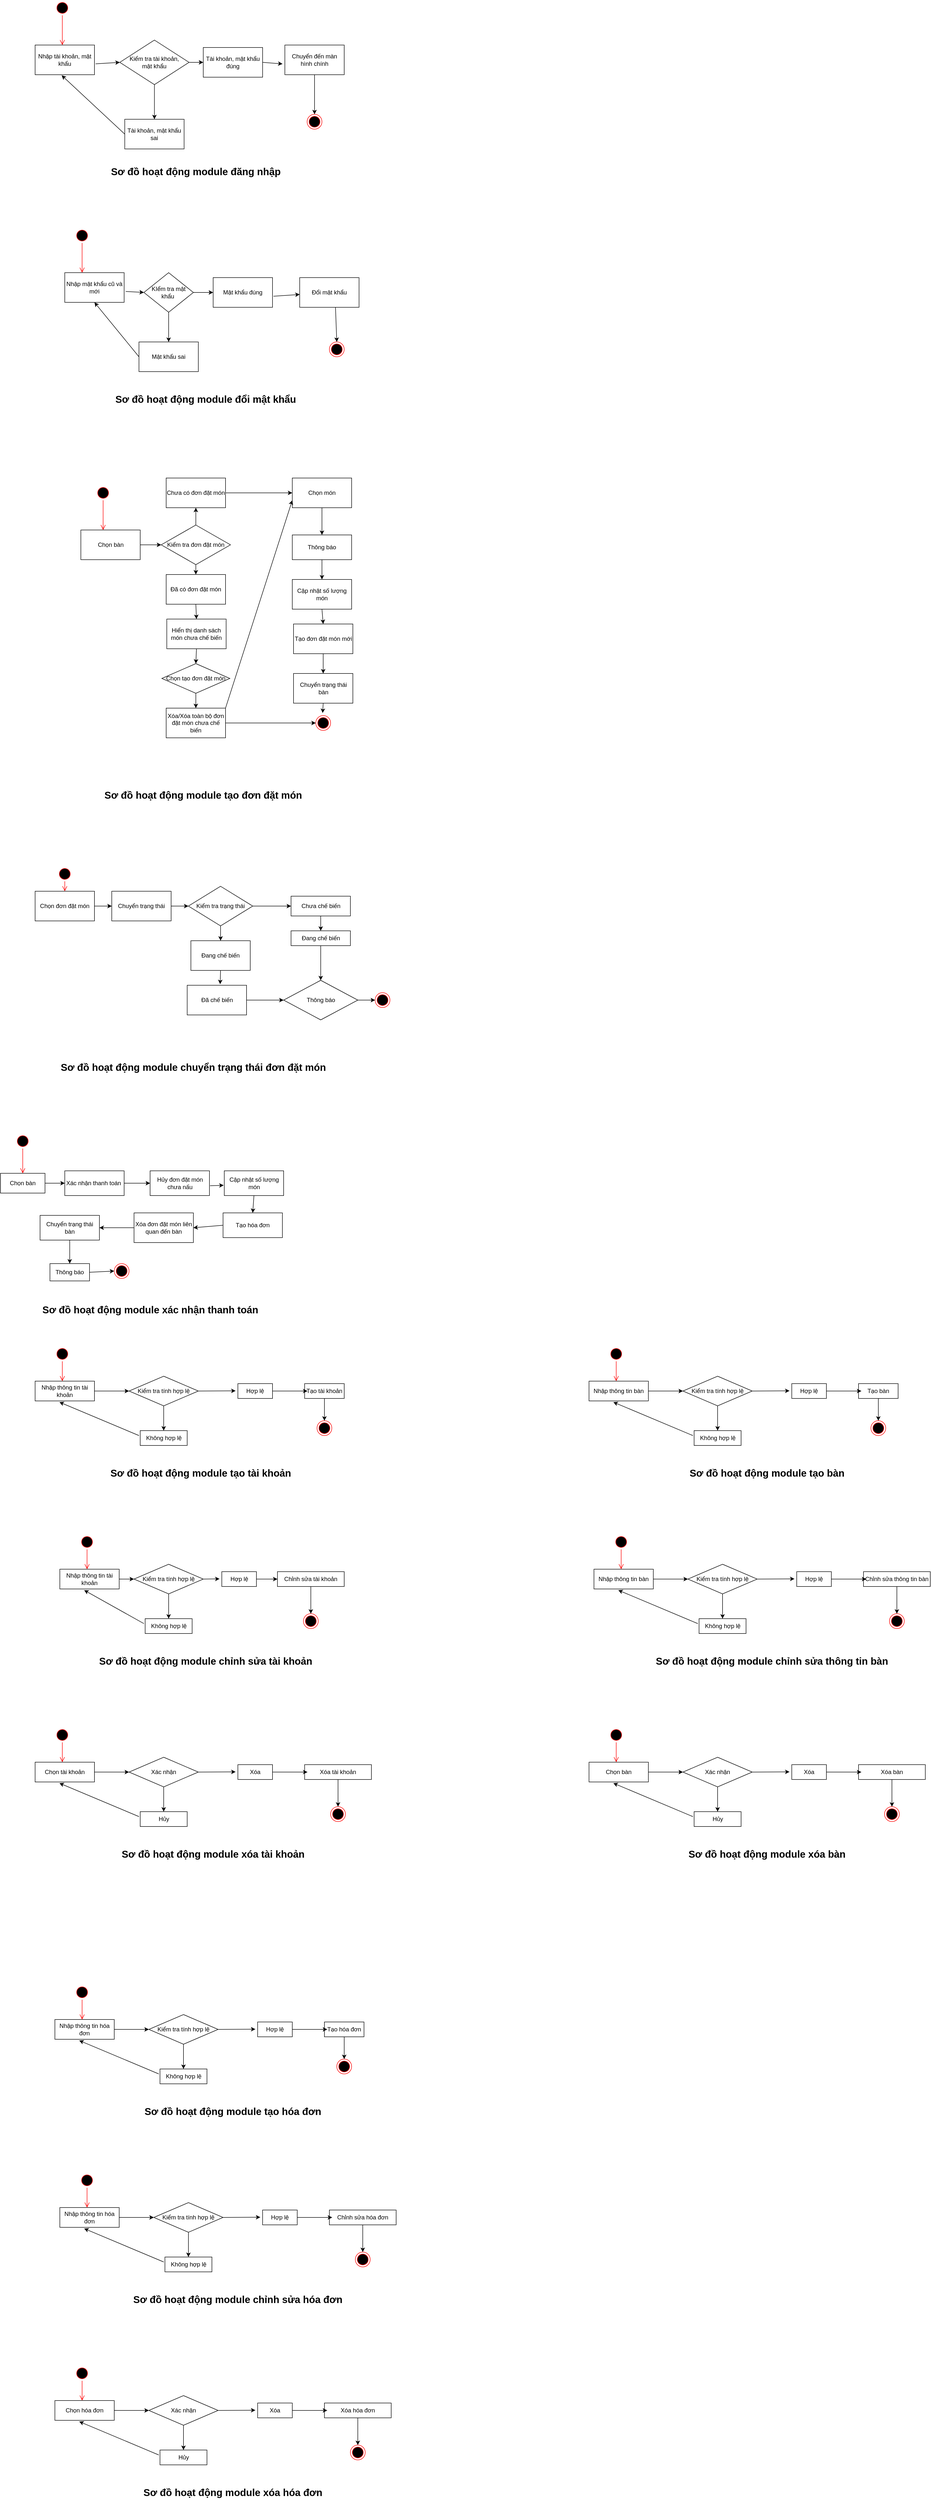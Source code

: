<mxfile version="24.6.3" type="device">
  <diagram name="Page-1" id="wWkT7Sd-vc0gB9i1Pxod">
    <mxGraphModel dx="1756" dy="502" grid="1" gridSize="10" guides="1" tooltips="1" connect="1" arrows="1" fold="1" page="1" pageScale="1" pageWidth="850" pageHeight="1100" math="0" shadow="0">
      <root>
        <mxCell id="0" />
        <mxCell id="1" parent="0" />
        <mxCell id="KpjEV-Iwp159X810K0ua-1" value="" style="ellipse;html=1;shape=startState;fillColor=#000000;strokeColor=#ff0000;" parent="1" vertex="1">
          <mxGeometry x="70" y="90" width="30" height="30" as="geometry" />
        </mxCell>
        <mxCell id="KpjEV-Iwp159X810K0ua-2" value="" style="edgeStyle=orthogonalEdgeStyle;html=1;verticalAlign=bottom;endArrow=open;endSize=8;strokeColor=#ff0000;rounded=0;" parent="1" source="KpjEV-Iwp159X810K0ua-1" edge="1">
          <mxGeometry relative="1" as="geometry">
            <mxPoint x="85" y="180" as="targetPoint" />
          </mxGeometry>
        </mxCell>
        <mxCell id="KpjEV-Iwp159X810K0ua-3" value="" style="ellipse;html=1;shape=endState;fillColor=#000000;strokeColor=#ff0000;" parent="1" vertex="1">
          <mxGeometry x="580" y="320" width="30" height="30" as="geometry" />
        </mxCell>
        <mxCell id="KpjEV-Iwp159X810K0ua-5" value="Nhập tài khoản, mật khẩu" style="rounded=0;whiteSpace=wrap;html=1;" parent="1" vertex="1">
          <mxGeometry x="30" y="180" width="120" height="60" as="geometry" />
        </mxCell>
        <mxCell id="KpjEV-Iwp159X810K0ua-6" value="" style="endArrow=classic;html=1;rounded=0;exitX=1.02;exitY=0.633;exitDx=0;exitDy=0;exitPerimeter=0;entryX=0;entryY=0.5;entryDx=0;entryDy=0;" parent="1" source="KpjEV-Iwp159X810K0ua-5" target="KpjEV-Iwp159X810K0ua-7" edge="1">
          <mxGeometry width="50" height="50" relative="1" as="geometry">
            <mxPoint x="180" y="240" as="sourcePoint" />
            <mxPoint x="230" y="190" as="targetPoint" />
          </mxGeometry>
        </mxCell>
        <mxCell id="KpjEV-Iwp159X810K0ua-7" value="Kiểm tra tài khoản,&lt;br&gt;mật khẩu" style="rhombus;whiteSpace=wrap;html=1;" parent="1" vertex="1">
          <mxGeometry x="201.25" y="170" width="140" height="90" as="geometry" />
        </mxCell>
        <mxCell id="KpjEV-Iwp159X810K0ua-8" value="" style="endArrow=classic;html=1;rounded=0;exitX=1;exitY=0.5;exitDx=0;exitDy=0;entryX=0;entryY=0.5;entryDx=0;entryDy=0;" parent="1" source="KpjEV-Iwp159X810K0ua-7" edge="1" target="KpjEV-Iwp159X810K0ua-9">
          <mxGeometry width="50" height="50" relative="1" as="geometry">
            <mxPoint x="400" y="230" as="sourcePoint" />
            <mxPoint x="460" y="215" as="targetPoint" />
          </mxGeometry>
        </mxCell>
        <mxCell id="KpjEV-Iwp159X810K0ua-9" value="Tài khoản, mật khẩu đúng" style="rounded=0;whiteSpace=wrap;html=1;" parent="1" vertex="1">
          <mxGeometry x="370" y="185" width="120" height="60" as="geometry" />
        </mxCell>
        <mxCell id="KpjEV-Iwp159X810K0ua-10" value="" style="endArrow=classic;html=1;rounded=0;exitX=1;exitY=0.5;exitDx=0;exitDy=0;entryX=-0.039;entryY=0.636;entryDx=0;entryDy=0;entryPerimeter=0;" parent="1" source="KpjEV-Iwp159X810K0ua-9" edge="1" target="KpjEV-Iwp159X810K0ua-11">
          <mxGeometry width="50" height="50" relative="1" as="geometry">
            <mxPoint x="500" y="225" as="sourcePoint" />
            <mxPoint x="560" y="210" as="targetPoint" />
          </mxGeometry>
        </mxCell>
        <mxCell id="KpjEV-Iwp159X810K0ua-11" value="Chuyển đến màn hình chính" style="rounded=0;whiteSpace=wrap;html=1;" parent="1" vertex="1">
          <mxGeometry x="535" y="180" width="120" height="60" as="geometry" />
        </mxCell>
        <mxCell id="KpjEV-Iwp159X810K0ua-12" value="" style="endArrow=classic;html=1;rounded=0;exitX=0.5;exitY=1;exitDx=0;exitDy=0;entryX=0.5;entryY=0;entryDx=0;entryDy=0;" parent="1" source="KpjEV-Iwp159X810K0ua-11" target="KpjEV-Iwp159X810K0ua-3" edge="1">
          <mxGeometry width="50" height="50" relative="1" as="geometry">
            <mxPoint x="400" y="315" as="sourcePoint" />
            <mxPoint x="450" y="265" as="targetPoint" />
          </mxGeometry>
        </mxCell>
        <mxCell id="KpjEV-Iwp159X810K0ua-13" value="Tài khoản, mật khẩu sai" style="rounded=0;whiteSpace=wrap;html=1;" parent="1" vertex="1">
          <mxGeometry x="211.25" y="330" width="120" height="60" as="geometry" />
        </mxCell>
        <mxCell id="KpjEV-Iwp159X810K0ua-14" value="" style="endArrow=classic;html=1;rounded=0;exitX=0.5;exitY=1;exitDx=0;exitDy=0;entryX=0.5;entryY=0;entryDx=0;entryDy=0;" parent="1" source="KpjEV-Iwp159X810K0ua-7" target="KpjEV-Iwp159X810K0ua-13" edge="1">
          <mxGeometry width="50" height="50" relative="1" as="geometry">
            <mxPoint x="240" y="320" as="sourcePoint" />
            <mxPoint x="290" y="270" as="targetPoint" />
          </mxGeometry>
        </mxCell>
        <mxCell id="KpjEV-Iwp159X810K0ua-15" value="" style="endArrow=classic;html=1;rounded=0;exitX=0;exitY=0.5;exitDx=0;exitDy=0;entryX=0.447;entryY=1.02;entryDx=0;entryDy=0;entryPerimeter=0;" parent="1" source="KpjEV-Iwp159X810K0ua-13" target="KpjEV-Iwp159X810K0ua-5" edge="1">
          <mxGeometry width="50" height="50" relative="1" as="geometry">
            <mxPoint x="60" y="400" as="sourcePoint" />
            <mxPoint x="110" y="350" as="targetPoint" />
          </mxGeometry>
        </mxCell>
        <mxCell id="KpjEV-Iwp159X810K0ua-16" value="&lt;font style=&quot;font-size: 20px;&quot;&gt;&lt;b&gt;Sơ đồ hoạt động module đăng nhập&lt;/b&gt;&lt;/font&gt;" style="text;html=1;align=center;verticalAlign=middle;whiteSpace=wrap;rounded=0;" parent="1" vertex="1">
          <mxGeometry x="175" y="420" width="360" height="30" as="geometry" />
        </mxCell>
        <mxCell id="KpjEV-Iwp159X810K0ua-17" value="" style="ellipse;html=1;shape=startState;fillColor=#000000;strokeColor=#ff0000;" parent="1" vertex="1">
          <mxGeometry x="110" y="550" width="30" height="30" as="geometry" />
        </mxCell>
        <mxCell id="KpjEV-Iwp159X810K0ua-18" value="" style="edgeStyle=orthogonalEdgeStyle;html=1;verticalAlign=bottom;endArrow=open;endSize=8;strokeColor=#ff0000;rounded=0;" parent="1" source="KpjEV-Iwp159X810K0ua-17" edge="1">
          <mxGeometry relative="1" as="geometry">
            <mxPoint x="125" y="640" as="targetPoint" />
          </mxGeometry>
        </mxCell>
        <mxCell id="KpjEV-Iwp159X810K0ua-19" value="" style="ellipse;html=1;shape=endState;fillColor=#000000;strokeColor=#ff0000;" parent="1" vertex="1">
          <mxGeometry x="625" y="780" width="30" height="30" as="geometry" />
        </mxCell>
        <mxCell id="KpjEV-Iwp159X810K0ua-20" value="Nhập mật khẩu cũ và mới" style="rounded=0;whiteSpace=wrap;html=1;" parent="1" vertex="1">
          <mxGeometry x="90" y="640" width="120" height="60" as="geometry" />
        </mxCell>
        <mxCell id="KpjEV-Iwp159X810K0ua-22" value="" style="endArrow=classic;html=1;rounded=0;exitX=1.027;exitY=0.633;exitDx=0;exitDy=0;exitPerimeter=0;entryX=0;entryY=0.5;entryDx=0;entryDy=0;" parent="1" source="KpjEV-Iwp159X810K0ua-20" target="KpjEV-Iwp159X810K0ua-24" edge="1">
          <mxGeometry width="50" height="50" relative="1" as="geometry">
            <mxPoint x="140" y="710" as="sourcePoint" />
            <mxPoint x="250" y="718.948" as="targetPoint" />
          </mxGeometry>
        </mxCell>
        <mxCell id="KpjEV-Iwp159X810K0ua-23" value="" style="endArrow=classic;html=1;rounded=0;exitX=1;exitY=0.5;exitDx=0;exitDy=0;entryX=0;entryY=0.5;entryDx=0;entryDy=0;" parent="1" source="KpjEV-Iwp159X810K0ua-24" edge="1" target="KpjEV-Iwp159X810K0ua-25">
          <mxGeometry width="50" height="50" relative="1" as="geometry">
            <mxPoint x="370" y="740" as="sourcePoint" />
            <mxPoint x="420" y="680" as="targetPoint" />
          </mxGeometry>
        </mxCell>
        <mxCell id="KpjEV-Iwp159X810K0ua-24" value="KIểm tra mật khẩu&amp;nbsp;" style="rhombus;whiteSpace=wrap;html=1;" parent="1" vertex="1">
          <mxGeometry x="250" y="640" width="100" height="80" as="geometry" />
        </mxCell>
        <mxCell id="KpjEV-Iwp159X810K0ua-25" value="Mật khẩu đúng" style="rounded=0;whiteSpace=wrap;html=1;" parent="1" vertex="1">
          <mxGeometry x="390" y="650" width="120" height="60" as="geometry" />
        </mxCell>
        <mxCell id="KpjEV-Iwp159X810K0ua-26" value="Đổi mật khẩu" style="rounded=0;whiteSpace=wrap;html=1;" parent="1" vertex="1">
          <mxGeometry x="565" y="650" width="120" height="60" as="geometry" />
        </mxCell>
        <mxCell id="KpjEV-Iwp159X810K0ua-27" value="Mật khẩu sai" style="rounded=0;whiteSpace=wrap;html=1;" parent="1" vertex="1">
          <mxGeometry x="240" y="780" width="120" height="60" as="geometry" />
        </mxCell>
        <mxCell id="KpjEV-Iwp159X810K0ua-28" value="" style="endArrow=classic;html=1;rounded=0;exitX=0.5;exitY=1;exitDx=0;exitDy=0;entryX=0.5;entryY=0;entryDx=0;entryDy=0;" parent="1" source="KpjEV-Iwp159X810K0ua-24" target="KpjEV-Iwp159X810K0ua-27" edge="1">
          <mxGeometry width="50" height="50" relative="1" as="geometry">
            <mxPoint x="120" y="830" as="sourcePoint" />
            <mxPoint x="170" y="780" as="targetPoint" />
          </mxGeometry>
        </mxCell>
        <mxCell id="KpjEV-Iwp159X810K0ua-29" value="" style="endArrow=classic;html=1;rounded=0;exitX=1.017;exitY=0.627;exitDx=0;exitDy=0;exitPerimeter=0;" parent="1" source="KpjEV-Iwp159X810K0ua-25" target="KpjEV-Iwp159X810K0ua-26" edge="1">
          <mxGeometry width="50" height="50" relative="1" as="geometry">
            <mxPoint x="600" y="770" as="sourcePoint" />
            <mxPoint x="660" y="690" as="targetPoint" />
          </mxGeometry>
        </mxCell>
        <mxCell id="KpjEV-Iwp159X810K0ua-30" value="" style="endArrow=classic;html=1;rounded=0;exitX=0.603;exitY=1;exitDx=0;exitDy=0;exitPerimeter=0;entryX=0.5;entryY=0;entryDx=0;entryDy=0;" parent="1" source="KpjEV-Iwp159X810K0ua-26" target="KpjEV-Iwp159X810K0ua-19" edge="1">
          <mxGeometry width="50" height="50" relative="1" as="geometry">
            <mxPoint x="667.5" y="850" as="sourcePoint" />
            <mxPoint x="717.5" y="800" as="targetPoint" />
          </mxGeometry>
        </mxCell>
        <mxCell id="KpjEV-Iwp159X810K0ua-31" value="" style="endArrow=classic;html=1;rounded=0;exitX=0;exitY=0.5;exitDx=0;exitDy=0;entryX=0.5;entryY=1;entryDx=0;entryDy=0;" parent="1" source="KpjEV-Iwp159X810K0ua-27" target="KpjEV-Iwp159X810K0ua-20" edge="1">
          <mxGeometry width="50" height="50" relative="1" as="geometry">
            <mxPoint x="80" y="830" as="sourcePoint" />
            <mxPoint x="130" y="780" as="targetPoint" />
          </mxGeometry>
        </mxCell>
        <mxCell id="KpjEV-Iwp159X810K0ua-32" value="&lt;font style=&quot;font-size: 20px;&quot;&gt;&lt;b&gt;Sơ đồ hoạt động module đổi mật khẩu&lt;/b&gt;&lt;/font&gt;" style="text;html=1;align=center;verticalAlign=middle;whiteSpace=wrap;rounded=0;" parent="1" vertex="1">
          <mxGeometry x="120" y="880" width="510" height="30" as="geometry" />
        </mxCell>
        <mxCell id="KpjEV-Iwp159X810K0ua-33" value="" style="ellipse;html=1;shape=startState;fillColor=#000000;strokeColor=#ff0000;" parent="1" vertex="1">
          <mxGeometry x="152.5" y="1070" width="30" height="30" as="geometry" />
        </mxCell>
        <mxCell id="KpjEV-Iwp159X810K0ua-34" value="" style="edgeStyle=orthogonalEdgeStyle;html=1;verticalAlign=bottom;endArrow=open;endSize=8;strokeColor=#ff0000;rounded=0;" parent="1" source="KpjEV-Iwp159X810K0ua-33" edge="1">
          <mxGeometry relative="1" as="geometry">
            <mxPoint x="167.5" y="1160" as="targetPoint" />
          </mxGeometry>
        </mxCell>
        <mxCell id="KpjEV-Iwp159X810K0ua-35" value="" style="ellipse;html=1;shape=endState;fillColor=#000000;strokeColor=#ff0000;" parent="1" vertex="1">
          <mxGeometry x="597.5" y="1535" width="30" height="30" as="geometry" />
        </mxCell>
        <mxCell id="KpjEV-Iwp159X810K0ua-36" value="Chọn bàn" style="rounded=0;whiteSpace=wrap;html=1;" parent="1" vertex="1">
          <mxGeometry x="122.5" y="1160" width="120" height="60" as="geometry" />
        </mxCell>
        <mxCell id="KpjEV-Iwp159X810K0ua-38" value="" style="endArrow=classic;html=1;rounded=0;exitX=1;exitY=0.5;exitDx=0;exitDy=0;entryX=0;entryY=0.5;entryDx=0;entryDy=0;" parent="1" source="KpjEV-Iwp159X810K0ua-36" edge="1">
          <mxGeometry width="50" height="50" relative="1" as="geometry">
            <mxPoint x="215" y="1220" as="sourcePoint" />
            <mxPoint x="285" y="1190" as="targetPoint" />
          </mxGeometry>
        </mxCell>
        <mxCell id="KpjEV-Iwp159X810K0ua-39" value="Kiểm tra đơn đặt món" style="rhombus;whiteSpace=wrap;html=1;" parent="1" vertex="1">
          <mxGeometry x="285" y="1150" width="140" height="80" as="geometry" />
        </mxCell>
        <mxCell id="KpjEV-Iwp159X810K0ua-40" value="" style="endArrow=classic;html=1;rounded=0;exitX=0.5;exitY=0;exitDx=0;exitDy=0;entryX=0.5;entryY=1;entryDx=0;entryDy=0;" parent="1" source="KpjEV-Iwp159X810K0ua-39" target="KpjEV-Iwp159X810K0ua-41" edge="1">
          <mxGeometry width="50" height="50" relative="1" as="geometry">
            <mxPoint x="455" y="1200" as="sourcePoint" />
            <mxPoint x="495" y="1190" as="targetPoint" />
            <Array as="points" />
          </mxGeometry>
        </mxCell>
        <mxCell id="KpjEV-Iwp159X810K0ua-41" value="Chưa có đơn đặt món" style="rounded=0;whiteSpace=wrap;html=1;" parent="1" vertex="1">
          <mxGeometry x="295" y="1055" width="120" height="60" as="geometry" />
        </mxCell>
        <mxCell id="KpjEV-Iwp159X810K0ua-42" value="Chọn món" style="rounded=0;whiteSpace=wrap;html=1;" parent="1" vertex="1">
          <mxGeometry x="550" y="1055" width="120" height="60" as="geometry" />
        </mxCell>
        <mxCell id="KpjEV-Iwp159X810K0ua-43" value="" style="endArrow=classic;html=1;rounded=0;exitX=1;exitY=0.5;exitDx=0;exitDy=0;entryX=0;entryY=0.5;entryDx=0;entryDy=0;" parent="1" source="KpjEV-Iwp159X810K0ua-41" target="KpjEV-Iwp159X810K0ua-42" edge="1">
          <mxGeometry width="50" height="50" relative="1" as="geometry">
            <mxPoint x="545" y="1240.32" as="sourcePoint" />
            <mxPoint x="402.5" y="1085" as="targetPoint" />
          </mxGeometry>
        </mxCell>
        <mxCell id="KpjEV-Iwp159X810K0ua-45" value="Cập nhật số lượng món" style="rounded=0;whiteSpace=wrap;html=1;" parent="1" vertex="1">
          <mxGeometry x="550" y="1260" width="120" height="60" as="geometry" />
        </mxCell>
        <mxCell id="KpjEV-Iwp159X810K0ua-47" value="Đã có đơn đặt món" style="rounded=0;whiteSpace=wrap;html=1;" parent="1" vertex="1">
          <mxGeometry x="295" y="1250" width="120" height="60" as="geometry" />
        </mxCell>
        <mxCell id="KpjEV-Iwp159X810K0ua-48" value="" style="endArrow=classic;html=1;rounded=0;exitX=0.5;exitY=1;exitDx=0;exitDy=0;entryX=0.5;entryY=0;entryDx=0;entryDy=0;" parent="1" source="KpjEV-Iwp159X810K0ua-39" target="KpjEV-Iwp159X810K0ua-47" edge="1">
          <mxGeometry width="50" height="50" relative="1" as="geometry">
            <mxPoint x="215" y="1310" as="sourcePoint" />
            <mxPoint x="265" y="1260" as="targetPoint" />
          </mxGeometry>
        </mxCell>
        <mxCell id="KpjEV-Iwp159X810K0ua-57" value="Tạo đơn đặt món mới" style="rounded=0;whiteSpace=wrap;html=1;" parent="1" vertex="1">
          <mxGeometry x="552.5" y="1349.98" width="120" height="60" as="geometry" />
        </mxCell>
        <mxCell id="KpjEV-Iwp159X810K0ua-59" value="" style="endArrow=classic;html=1;rounded=0;exitX=0.5;exitY=1;exitDx=0;exitDy=0;entryX=0.5;entryY=0;entryDx=0;entryDy=0;" parent="1" source="KpjEV-Iwp159X810K0ua-97" target="KpjEV-Iwp159X810K0ua-45" edge="1">
          <mxGeometry width="50" height="50" relative="1" as="geometry">
            <mxPoint x="355" y="1350" as="sourcePoint" />
            <mxPoint x="630" y="1260" as="targetPoint" />
          </mxGeometry>
        </mxCell>
        <mxCell id="KpjEV-Iwp159X810K0ua-62" value="&lt;font style=&quot;font-size: 20px;&quot;&gt;&lt;b&gt;Sơ đồ hoạt động module tạo đơn đặt món&lt;/b&gt;&lt;/font&gt;" style="text;html=1;align=center;verticalAlign=middle;whiteSpace=wrap;rounded=0;" parent="1" vertex="1">
          <mxGeometry x="115" y="1680" width="510" height="30" as="geometry" />
        </mxCell>
        <mxCell id="KpjEV-Iwp159X810K0ua-63" value="" style="ellipse;html=1;shape=startState;fillColor=#000000;strokeColor=#ff0000;" parent="1" vertex="1">
          <mxGeometry x="75" y="1840" width="30" height="30" as="geometry" />
        </mxCell>
        <mxCell id="KpjEV-Iwp159X810K0ua-64" value="" style="edgeStyle=orthogonalEdgeStyle;html=1;verticalAlign=bottom;endArrow=open;endSize=8;strokeColor=#ff0000;rounded=0;" parent="1" source="KpjEV-Iwp159X810K0ua-63" edge="1">
          <mxGeometry relative="1" as="geometry">
            <mxPoint x="90" y="1890" as="targetPoint" />
          </mxGeometry>
        </mxCell>
        <mxCell id="KpjEV-Iwp159X810K0ua-65" value="Chọn đơn đặt món" style="rounded=0;whiteSpace=wrap;html=1;" parent="1" vertex="1">
          <mxGeometry x="30" y="1890" width="120" height="60" as="geometry" />
        </mxCell>
        <mxCell id="KpjEV-Iwp159X810K0ua-66" value="Chuyển trạng thái" style="rounded=0;whiteSpace=wrap;html=1;" parent="1" vertex="1">
          <mxGeometry x="185" y="1890" width="120" height="60" as="geometry" />
        </mxCell>
        <mxCell id="KpjEV-Iwp159X810K0ua-67" value="" style="endArrow=classic;html=1;rounded=0;exitX=1;exitY=0.5;exitDx=0;exitDy=0;entryX=0;entryY=0.5;entryDx=0;entryDy=0;" parent="1" source="KpjEV-Iwp159X810K0ua-65" target="KpjEV-Iwp159X810K0ua-66" edge="1">
          <mxGeometry width="50" height="50" relative="1" as="geometry">
            <mxPoint x="125" y="1940" as="sourcePoint" />
            <mxPoint x="175" y="1890" as="targetPoint" />
          </mxGeometry>
        </mxCell>
        <mxCell id="KpjEV-Iwp159X810K0ua-68" value="Kiểm tra trạng thái" style="rhombus;whiteSpace=wrap;html=1;" parent="1" vertex="1">
          <mxGeometry x="340" y="1880" width="130" height="80" as="geometry" />
        </mxCell>
        <mxCell id="KpjEV-Iwp159X810K0ua-69" value="" style="endArrow=classic;html=1;rounded=0;exitX=1;exitY=0.5;exitDx=0;exitDy=0;entryX=0;entryY=0.5;entryDx=0;entryDy=0;" parent="1" source="KpjEV-Iwp159X810K0ua-66" target="KpjEV-Iwp159X810K0ua-68" edge="1">
          <mxGeometry width="50" height="50" relative="1" as="geometry">
            <mxPoint x="290" y="1940" as="sourcePoint" />
            <mxPoint x="340" y="1890" as="targetPoint" />
          </mxGeometry>
        </mxCell>
        <mxCell id="KpjEV-Iwp159X810K0ua-70" value="Chưa chế biến" style="rounded=0;whiteSpace=wrap;html=1;" parent="1" vertex="1">
          <mxGeometry x="547.5" y="1900" width="120" height="40" as="geometry" />
        </mxCell>
        <mxCell id="KpjEV-Iwp159X810K0ua-71" value="" style="endArrow=classic;html=1;rounded=0;exitX=1;exitY=0.5;exitDx=0;exitDy=0;entryX=0;entryY=0.5;entryDx=0;entryDy=0;" parent="1" source="KpjEV-Iwp159X810K0ua-68" target="KpjEV-Iwp159X810K0ua-70" edge="1">
          <mxGeometry width="50" height="50" relative="1" as="geometry">
            <mxPoint x="500" y="1920" as="sourcePoint" />
            <mxPoint x="550" y="1870" as="targetPoint" />
          </mxGeometry>
        </mxCell>
        <mxCell id="KpjEV-Iwp159X810K0ua-72" value="Đang chế biến" style="rounded=0;whiteSpace=wrap;html=1;" parent="1" vertex="1">
          <mxGeometry x="547.5" y="1970" width="120" height="30" as="geometry" />
        </mxCell>
        <mxCell id="KpjEV-Iwp159X810K0ua-73" value="" style="endArrow=classic;html=1;rounded=0;exitX=0.5;exitY=1;exitDx=0;exitDy=0;entryX=0.5;entryY=0;entryDx=0;entryDy=0;" parent="1" source="KpjEV-Iwp159X810K0ua-70" target="KpjEV-Iwp159X810K0ua-72" edge="1">
          <mxGeometry width="50" height="50" relative="1" as="geometry">
            <mxPoint x="390" y="2050" as="sourcePoint" />
            <mxPoint x="440" y="2000" as="targetPoint" />
          </mxGeometry>
        </mxCell>
        <mxCell id="KpjEV-Iwp159X810K0ua-76" value="Đang chế biến" style="rounded=0;whiteSpace=wrap;html=1;" parent="1" vertex="1">
          <mxGeometry x="345" y="1990" width="120" height="60" as="geometry" />
        </mxCell>
        <mxCell id="KpjEV-Iwp159X810K0ua-77" value="" style="endArrow=classic;html=1;rounded=0;exitX=0.5;exitY=1;exitDx=0;exitDy=0;entryX=0.5;entryY=0;entryDx=0;entryDy=0;" parent="1" source="KpjEV-Iwp159X810K0ua-68" target="KpjEV-Iwp159X810K0ua-76" edge="1">
          <mxGeometry width="50" height="50" relative="1" as="geometry">
            <mxPoint x="260" y="2040" as="sourcePoint" />
            <mxPoint x="310" y="1990" as="targetPoint" />
          </mxGeometry>
        </mxCell>
        <mxCell id="KpjEV-Iwp159X810K0ua-78" value="Đã chế biến" style="rounded=0;whiteSpace=wrap;html=1;" parent="1" vertex="1">
          <mxGeometry x="337.5" y="2080" width="120" height="60" as="geometry" />
        </mxCell>
        <mxCell id="KpjEV-Iwp159X810K0ua-81" value="" style="endArrow=classic;html=1;rounded=0;exitX=0.5;exitY=1;exitDx=0;exitDy=0;entryX=0.555;entryY=-0.036;entryDx=0;entryDy=0;entryPerimeter=0;" parent="1" source="KpjEV-Iwp159X810K0ua-76" target="KpjEV-Iwp159X810K0ua-78" edge="1">
          <mxGeometry width="50" height="50" relative="1" as="geometry">
            <mxPoint x="260" y="2090" as="sourcePoint" />
            <mxPoint x="310" y="2040" as="targetPoint" />
          </mxGeometry>
        </mxCell>
        <mxCell id="KpjEV-Iwp159X810K0ua-82" value="Thông báo" style="rhombus;whiteSpace=wrap;html=1;" parent="1" vertex="1">
          <mxGeometry x="532.5" y="2070" width="150" height="80" as="geometry" />
        </mxCell>
        <mxCell id="KpjEV-Iwp159X810K0ua-83" value="" style="ellipse;html=1;shape=endState;fillColor=#000000;strokeColor=#ff0000;" parent="1" vertex="1">
          <mxGeometry x="717.5" y="2095" width="30" height="30" as="geometry" />
        </mxCell>
        <mxCell id="KpjEV-Iwp159X810K0ua-84" value="" style="endArrow=classic;html=1;rounded=0;exitX=1;exitY=0.5;exitDx=0;exitDy=0;entryX=0;entryY=0.5;entryDx=0;entryDy=0;" parent="1" source="KpjEV-Iwp159X810K0ua-82" target="KpjEV-Iwp159X810K0ua-83" edge="1">
          <mxGeometry width="50" height="50" relative="1" as="geometry">
            <mxPoint x="707.5" y="2100" as="sourcePoint" />
            <mxPoint x="757.5" y="2050" as="targetPoint" />
          </mxGeometry>
        </mxCell>
        <mxCell id="KpjEV-Iwp159X810K0ua-85" value="&lt;font style=&quot;font-size: 20px;&quot;&gt;&lt;b&gt;Sơ đồ hoạt động module chuyển trạng thái đơn đặt món&lt;/b&gt;&lt;/font&gt;" style="text;html=1;align=center;verticalAlign=middle;whiteSpace=wrap;rounded=0;" parent="1" vertex="1">
          <mxGeometry x="60" y="2230" width="580" height="30" as="geometry" />
        </mxCell>
        <mxCell id="KpjEV-Iwp159X810K0ua-86" value="" style="ellipse;html=1;shape=startState;fillColor=#000000;strokeColor=#ff0000;" parent="1" vertex="1">
          <mxGeometry x="-10" y="2380" width="30" height="30" as="geometry" />
        </mxCell>
        <mxCell id="KpjEV-Iwp159X810K0ua-87" value="" style="edgeStyle=orthogonalEdgeStyle;html=1;verticalAlign=bottom;endArrow=open;endSize=8;strokeColor=#ff0000;rounded=0;" parent="1" source="KpjEV-Iwp159X810K0ua-86" edge="1">
          <mxGeometry relative="1" as="geometry">
            <mxPoint x="5" y="2460" as="targetPoint" />
          </mxGeometry>
        </mxCell>
        <mxCell id="KpjEV-Iwp159X810K0ua-88" value="Chọn bàn" style="rounded=0;whiteSpace=wrap;html=1;" parent="1" vertex="1">
          <mxGeometry x="-40" y="2460" width="90" height="40" as="geometry" />
        </mxCell>
        <mxCell id="KpjEV-Iwp159X810K0ua-89" value="Xác nhận thanh toán&amp;nbsp;" style="rounded=0;whiteSpace=wrap;html=1;" parent="1" vertex="1">
          <mxGeometry x="90" y="2455" width="120" height="50" as="geometry" />
        </mxCell>
        <mxCell id="KpjEV-Iwp159X810K0ua-94" value="Chuyển trạng thái bàn" style="rounded=0;whiteSpace=wrap;html=1;" parent="1" vertex="1">
          <mxGeometry x="552.5" y="1449.98" width="120" height="60" as="geometry" />
        </mxCell>
        <mxCell id="KpjEV-Iwp159X810K0ua-96" value="" style="endArrow=classic;html=1;rounded=0;exitX=0.5;exitY=1;exitDx=0;exitDy=0;entryX=0.464;entryY=-0.173;entryDx=0;entryDy=0;entryPerimeter=0;" parent="1" source="KpjEV-Iwp159X810K0ua-94" target="KpjEV-Iwp159X810K0ua-35" edge="1">
          <mxGeometry width="50" height="50" relative="1" as="geometry">
            <mxPoint x="712.5" y="1529.98" as="sourcePoint" />
            <mxPoint x="617.5" y="1539.98" as="targetPoint" />
          </mxGeometry>
        </mxCell>
        <mxCell id="KpjEV-Iwp159X810K0ua-97" value="Thông báo" style="rounded=0;whiteSpace=wrap;html=1;" parent="1" vertex="1">
          <mxGeometry x="550" y="1170" width="120" height="50" as="geometry" />
        </mxCell>
        <mxCell id="KpjEV-Iwp159X810K0ua-98" value="" style="endArrow=classic;html=1;rounded=0;exitX=0.5;exitY=1;exitDx=0;exitDy=0;entryX=0.5;entryY=0;entryDx=0;entryDy=0;" parent="1" source="KpjEV-Iwp159X810K0ua-42" target="KpjEV-Iwp159X810K0ua-97" edge="1">
          <mxGeometry width="50" height="50" relative="1" as="geometry">
            <mxPoint x="450" y="1300.32" as="sourcePoint" />
            <mxPoint x="610.64" y="1129.67" as="targetPoint" />
          </mxGeometry>
        </mxCell>
        <mxCell id="KpjEV-Iwp159X810K0ua-103" value="" style="endArrow=classic;html=1;rounded=0;exitX=0.5;exitY=1;exitDx=0;exitDy=0;entryX=0.5;entryY=0;entryDx=0;entryDy=0;" parent="1" source="KpjEV-Iwp159X810K0ua-57" target="KpjEV-Iwp159X810K0ua-94" edge="1">
          <mxGeometry width="50" height="50" relative="1" as="geometry">
            <mxPoint x="422.5" y="1479.98" as="sourcePoint" />
            <mxPoint x="677.5" y="1339.98" as="targetPoint" />
          </mxGeometry>
        </mxCell>
        <mxCell id="KpjEV-Iwp159X810K0ua-105" value="" style="endArrow=classic;html=1;rounded=0;exitX=1;exitY=0.5;exitDx=0;exitDy=0;entryX=0;entryY=0.5;entryDx=0;entryDy=0;" parent="1" source="KpjEV-Iwp159X810K0ua-88" target="KpjEV-Iwp159X810K0ua-89" edge="1">
          <mxGeometry width="50" height="50" relative="1" as="geometry">
            <mxPoint x="50" y="2630" as="sourcePoint" />
            <mxPoint x="100" y="2580" as="targetPoint" />
          </mxGeometry>
        </mxCell>
        <mxCell id="KpjEV-Iwp159X810K0ua-106" value="Chuyển trạng thái bàn" style="rounded=0;whiteSpace=wrap;html=1;" parent="1" vertex="1">
          <mxGeometry x="40" y="2545" width="120" height="50" as="geometry" />
        </mxCell>
        <mxCell id="KpjEV-Iwp159X810K0ua-108" value="Xóa đơn đặt món liên quan đến bàn" style="rounded=0;whiteSpace=wrap;html=1;" parent="1" vertex="1">
          <mxGeometry x="230" y="2540" width="120" height="60" as="geometry" />
        </mxCell>
        <mxCell id="KpjEV-Iwp159X810K0ua-111" value="Thông báo" style="rounded=0;whiteSpace=wrap;html=1;" parent="1" vertex="1">
          <mxGeometry x="60" y="2642.5" width="80" height="35" as="geometry" />
        </mxCell>
        <mxCell id="KpjEV-Iwp159X810K0ua-113" value="" style="ellipse;html=1;shape=endState;fillColor=#000000;strokeColor=#ff0000;" parent="1" vertex="1">
          <mxGeometry x="190" y="2642.5" width="30" height="30" as="geometry" />
        </mxCell>
        <mxCell id="KpjEV-Iwp159X810K0ua-114" value="" style="endArrow=classic;html=1;rounded=0;exitX=1;exitY=0.5;exitDx=0;exitDy=0;entryX=0;entryY=0.5;entryDx=0;entryDy=0;" parent="1" source="KpjEV-Iwp159X810K0ua-111" target="KpjEV-Iwp159X810K0ua-113" edge="1">
          <mxGeometry width="50" height="50" relative="1" as="geometry">
            <mxPoint x="140" y="2667.5" as="sourcePoint" />
            <mxPoint x="190" y="2617.5" as="targetPoint" />
          </mxGeometry>
        </mxCell>
        <mxCell id="KpjEV-Iwp159X810K0ua-115" value="&lt;font style=&quot;font-size: 20px;&quot;&gt;&lt;b&gt;Sơ đồ hoạt động module xác nhận thanh toán&lt;/b&gt;&lt;/font&gt;" style="text;html=1;align=center;verticalAlign=middle;whiteSpace=wrap;rounded=0;" parent="1" vertex="1">
          <mxGeometry x="-27.5" y="2720" width="580" height="30" as="geometry" />
        </mxCell>
        <mxCell id="KpjEV-Iwp159X810K0ua-116" value="" style="ellipse;html=1;shape=startState;fillColor=#000000;strokeColor=#ff0000;" parent="1" vertex="1">
          <mxGeometry x="70" y="2810" width="30" height="30" as="geometry" />
        </mxCell>
        <mxCell id="KpjEV-Iwp159X810K0ua-117" value="" style="edgeStyle=orthogonalEdgeStyle;html=1;verticalAlign=bottom;endArrow=open;endSize=8;strokeColor=#ff0000;rounded=0;" parent="1" source="KpjEV-Iwp159X810K0ua-116" edge="1">
          <mxGeometry relative="1" as="geometry">
            <mxPoint x="85" y="2880" as="targetPoint" />
          </mxGeometry>
        </mxCell>
        <mxCell id="KpjEV-Iwp159X810K0ua-118" value="Nhập thông tin tài khoản" style="rounded=0;whiteSpace=wrap;html=1;" parent="1" vertex="1">
          <mxGeometry x="30" y="2880" width="120" height="40" as="geometry" />
        </mxCell>
        <mxCell id="KpjEV-Iwp159X810K0ua-119" value="Hợp lệ" style="rounded=0;whiteSpace=wrap;html=1;" parent="1" vertex="1">
          <mxGeometry x="440" y="2885" width="70" height="30" as="geometry" />
        </mxCell>
        <mxCell id="KpjEV-Iwp159X810K0ua-120" value="Kiểm tra tính hợp lệ" style="rhombus;whiteSpace=wrap;html=1;" parent="1" vertex="1">
          <mxGeometry x="220" y="2870" width="140" height="60" as="geometry" />
        </mxCell>
        <mxCell id="KpjEV-Iwp159X810K0ua-121" value="" style="endArrow=classic;html=1;rounded=0;exitX=1;exitY=0.5;exitDx=0;exitDy=0;entryX=0;entryY=0.5;entryDx=0;entryDy=0;" parent="1" source="KpjEV-Iwp159X810K0ua-118" target="KpjEV-Iwp159X810K0ua-120" edge="1">
          <mxGeometry width="50" height="50" relative="1" as="geometry">
            <mxPoint x="150" y="2920" as="sourcePoint" />
            <mxPoint x="200" y="2870" as="targetPoint" />
          </mxGeometry>
        </mxCell>
        <mxCell id="KpjEV-Iwp159X810K0ua-122" value="Không hợp lệ" style="rounded=0;whiteSpace=wrap;html=1;" parent="1" vertex="1">
          <mxGeometry x="242.5" y="2980" width="95" height="30" as="geometry" />
        </mxCell>
        <mxCell id="KpjEV-Iwp159X810K0ua-123" value="" style="endArrow=classic;html=1;rounded=0;exitX=0.5;exitY=1;exitDx=0;exitDy=0;entryX=0.5;entryY=0;entryDx=0;entryDy=0;" parent="1" source="KpjEV-Iwp159X810K0ua-120" target="KpjEV-Iwp159X810K0ua-122" edge="1">
          <mxGeometry width="50" height="50" relative="1" as="geometry">
            <mxPoint x="170" y="2970" as="sourcePoint" />
            <mxPoint x="220" y="2920" as="targetPoint" />
          </mxGeometry>
        </mxCell>
        <mxCell id="KpjEV-Iwp159X810K0ua-124" value="" style="endArrow=classic;html=1;rounded=0;entryX=0.41;entryY=1.061;entryDx=0;entryDy=0;entryPerimeter=0;" parent="1" target="KpjEV-Iwp159X810K0ua-118" edge="1">
          <mxGeometry width="50" height="50" relative="1" as="geometry">
            <mxPoint x="240" y="2990" as="sourcePoint" />
            <mxPoint x="80" y="2990" as="targetPoint" />
          </mxGeometry>
        </mxCell>
        <mxCell id="KpjEV-Iwp159X810K0ua-125" value="" style="endArrow=classic;html=1;rounded=0;exitX=1;exitY=0.5;exitDx=0;exitDy=0;entryX=-0.065;entryY=0.486;entryDx=0;entryDy=0;entryPerimeter=0;" parent="1" source="KpjEV-Iwp159X810K0ua-120" target="KpjEV-Iwp159X810K0ua-119" edge="1">
          <mxGeometry width="50" height="50" relative="1" as="geometry">
            <mxPoint x="380" y="2910" as="sourcePoint" />
            <mxPoint x="430" y="2860" as="targetPoint" />
          </mxGeometry>
        </mxCell>
        <mxCell id="KpjEV-Iwp159X810K0ua-126" value="Tạo tài khoản" style="rounded=0;whiteSpace=wrap;html=1;" parent="1" vertex="1">
          <mxGeometry x="575" y="2885" width="80" height="30" as="geometry" />
        </mxCell>
        <mxCell id="KpjEV-Iwp159X810K0ua-127" value="" style="endArrow=classic;html=1;rounded=0;" parent="1" source="KpjEV-Iwp159X810K0ua-119" edge="1">
          <mxGeometry width="50" height="50" relative="1" as="geometry">
            <mxPoint x="510" y="2950" as="sourcePoint" />
            <mxPoint x="580.711" y="2900" as="targetPoint" />
          </mxGeometry>
        </mxCell>
        <mxCell id="KpjEV-Iwp159X810K0ua-128" value="" style="ellipse;html=1;shape=endState;fillColor=#000000;strokeColor=#ff0000;" parent="1" vertex="1">
          <mxGeometry x="600" y="2960" width="30" height="30" as="geometry" />
        </mxCell>
        <mxCell id="KpjEV-Iwp159X810K0ua-129" value="" style="endArrow=classic;html=1;rounded=0;exitX=0.5;exitY=1;exitDx=0;exitDy=0;entryX=0.5;entryY=0;entryDx=0;entryDy=0;" parent="1" source="KpjEV-Iwp159X810K0ua-126" target="KpjEV-Iwp159X810K0ua-128" edge="1">
          <mxGeometry width="50" height="50" relative="1" as="geometry">
            <mxPoint x="530" y="2980" as="sourcePoint" />
            <mxPoint x="580" y="2930" as="targetPoint" />
          </mxGeometry>
        </mxCell>
        <mxCell id="KpjEV-Iwp159X810K0ua-130" value="&lt;font style=&quot;font-size: 20px;&quot;&gt;&lt;b&gt;Sơ đồ hoạt động module tạo tài khoản&lt;/b&gt;&lt;/font&gt;" style="text;html=1;align=center;verticalAlign=middle;whiteSpace=wrap;rounded=0;" parent="1" vertex="1">
          <mxGeometry x="75" y="3050" width="580" height="30" as="geometry" />
        </mxCell>
        <mxCell id="KpjEV-Iwp159X810K0ua-131" value="" style="ellipse;html=1;shape=startState;fillColor=#000000;strokeColor=#ff0000;" parent="1" vertex="1">
          <mxGeometry x="120" y="3190" width="30" height="30" as="geometry" />
        </mxCell>
        <mxCell id="KpjEV-Iwp159X810K0ua-132" value="" style="edgeStyle=orthogonalEdgeStyle;html=1;verticalAlign=bottom;endArrow=open;endSize=8;strokeColor=#ff0000;rounded=0;" parent="1" source="KpjEV-Iwp159X810K0ua-131" edge="1">
          <mxGeometry relative="1" as="geometry">
            <mxPoint x="135" y="3260" as="targetPoint" />
          </mxGeometry>
        </mxCell>
        <mxCell id="KpjEV-Iwp159X810K0ua-133" value="Nhập thông tin tài khoản" style="rounded=0;whiteSpace=wrap;html=1;" parent="1" vertex="1">
          <mxGeometry x="80" y="3260" width="120" height="40" as="geometry" />
        </mxCell>
        <mxCell id="KpjEV-Iwp159X810K0ua-134" value="Hợp lệ" style="rounded=0;whiteSpace=wrap;html=1;" parent="1" vertex="1">
          <mxGeometry x="407.5" y="3265" width="70" height="30" as="geometry" />
        </mxCell>
        <mxCell id="KpjEV-Iwp159X810K0ua-135" value="Kiểm tra tính hợp lệ" style="rhombus;whiteSpace=wrap;html=1;" parent="1" vertex="1">
          <mxGeometry x="230" y="3250" width="140" height="60" as="geometry" />
        </mxCell>
        <mxCell id="KpjEV-Iwp159X810K0ua-136" value="" style="endArrow=classic;html=1;rounded=0;exitX=1;exitY=0.5;exitDx=0;exitDy=0;entryX=0;entryY=0.5;entryDx=0;entryDy=0;" parent="1" source="KpjEV-Iwp159X810K0ua-133" target="KpjEV-Iwp159X810K0ua-135" edge="1">
          <mxGeometry width="50" height="50" relative="1" as="geometry">
            <mxPoint x="160" y="3300" as="sourcePoint" />
            <mxPoint x="210" y="3250" as="targetPoint" />
          </mxGeometry>
        </mxCell>
        <mxCell id="KpjEV-Iwp159X810K0ua-137" value="Không hợp lệ" style="rounded=0;whiteSpace=wrap;html=1;" parent="1" vertex="1">
          <mxGeometry x="252.5" y="3360" width="95" height="30" as="geometry" />
        </mxCell>
        <mxCell id="KpjEV-Iwp159X810K0ua-138" value="" style="endArrow=classic;html=1;rounded=0;exitX=0.5;exitY=1;exitDx=0;exitDy=0;entryX=0.5;entryY=0;entryDx=0;entryDy=0;" parent="1" source="KpjEV-Iwp159X810K0ua-135" target="KpjEV-Iwp159X810K0ua-137" edge="1">
          <mxGeometry width="50" height="50" relative="1" as="geometry">
            <mxPoint x="180" y="3350" as="sourcePoint" />
            <mxPoint x="230" y="3300" as="targetPoint" />
          </mxGeometry>
        </mxCell>
        <mxCell id="KpjEV-Iwp159X810K0ua-139" value="" style="endArrow=classic;html=1;rounded=0;entryX=0.41;entryY=1.061;entryDx=0;entryDy=0;entryPerimeter=0;" parent="1" target="KpjEV-Iwp159X810K0ua-133" edge="1">
          <mxGeometry width="50" height="50" relative="1" as="geometry">
            <mxPoint x="250" y="3370" as="sourcePoint" />
            <mxPoint x="90" y="3370" as="targetPoint" />
          </mxGeometry>
        </mxCell>
        <mxCell id="KpjEV-Iwp159X810K0ua-140" value="" style="endArrow=classic;html=1;rounded=0;exitX=1;exitY=0.5;exitDx=0;exitDy=0;entryX=-0.065;entryY=0.486;entryDx=0;entryDy=0;entryPerimeter=0;" parent="1" source="KpjEV-Iwp159X810K0ua-135" target="KpjEV-Iwp159X810K0ua-134" edge="1">
          <mxGeometry width="50" height="50" relative="1" as="geometry">
            <mxPoint x="390" y="3290" as="sourcePoint" />
            <mxPoint x="440" y="3240" as="targetPoint" />
          </mxGeometry>
        </mxCell>
        <mxCell id="KpjEV-Iwp159X810K0ua-141" value="Chỉnh sửa tài khoản" style="rounded=0;whiteSpace=wrap;html=1;" parent="1" vertex="1">
          <mxGeometry x="520" y="3265" width="135" height="30" as="geometry" />
        </mxCell>
        <mxCell id="KpjEV-Iwp159X810K0ua-142" value="" style="endArrow=classic;html=1;rounded=0;entryX=0;entryY=0.5;entryDx=0;entryDy=0;" parent="1" source="KpjEV-Iwp159X810K0ua-134" edge="1" target="KpjEV-Iwp159X810K0ua-141">
          <mxGeometry width="50" height="50" relative="1" as="geometry">
            <mxPoint x="477.5" y="3330" as="sourcePoint" />
            <mxPoint x="560" y="3280" as="targetPoint" />
          </mxGeometry>
        </mxCell>
        <mxCell id="KpjEV-Iwp159X810K0ua-143" value="" style="ellipse;html=1;shape=endState;fillColor=#000000;strokeColor=#ff0000;" parent="1" vertex="1">
          <mxGeometry x="572.5" y="3350" width="30" height="30" as="geometry" />
        </mxCell>
        <mxCell id="KpjEV-Iwp159X810K0ua-144" value="" style="endArrow=classic;html=1;rounded=0;exitX=0.5;exitY=1;exitDx=0;exitDy=0;entryX=0.5;entryY=0;entryDx=0;entryDy=0;" parent="1" source="KpjEV-Iwp159X810K0ua-141" target="KpjEV-Iwp159X810K0ua-143" edge="1">
          <mxGeometry width="50" height="50" relative="1" as="geometry">
            <mxPoint x="475" y="3360" as="sourcePoint" />
            <mxPoint x="525" y="3310" as="targetPoint" />
          </mxGeometry>
        </mxCell>
        <mxCell id="KpjEV-Iwp159X810K0ua-145" value="&lt;font style=&quot;font-size: 20px;&quot;&gt;&lt;b&gt;Sơ đồ hoạt động module chỉnh sửa tài khoản&lt;/b&gt;&lt;/font&gt;" style="text;html=1;align=center;verticalAlign=middle;whiteSpace=wrap;rounded=0;" parent="1" vertex="1">
          <mxGeometry x="85" y="3430" width="580" height="30" as="geometry" />
        </mxCell>
        <mxCell id="KpjEV-Iwp159X810K0ua-146" value="" style="ellipse;html=1;shape=startState;fillColor=#000000;strokeColor=#ff0000;" parent="1" vertex="1">
          <mxGeometry x="70" y="3580" width="30" height="30" as="geometry" />
        </mxCell>
        <mxCell id="KpjEV-Iwp159X810K0ua-147" value="" style="edgeStyle=orthogonalEdgeStyle;html=1;verticalAlign=bottom;endArrow=open;endSize=8;strokeColor=#ff0000;rounded=0;" parent="1" source="KpjEV-Iwp159X810K0ua-146" edge="1">
          <mxGeometry relative="1" as="geometry">
            <mxPoint x="85" y="3650" as="targetPoint" />
          </mxGeometry>
        </mxCell>
        <mxCell id="KpjEV-Iwp159X810K0ua-148" value="Chọn tài khoản" style="rounded=0;whiteSpace=wrap;html=1;" parent="1" vertex="1">
          <mxGeometry x="30" y="3650" width="120" height="40" as="geometry" />
        </mxCell>
        <mxCell id="KpjEV-Iwp159X810K0ua-149" value="Xóa" style="rounded=0;whiteSpace=wrap;html=1;" parent="1" vertex="1">
          <mxGeometry x="440" y="3655" width="70" height="30" as="geometry" />
        </mxCell>
        <mxCell id="KpjEV-Iwp159X810K0ua-150" value="Xác nhận" style="rhombus;whiteSpace=wrap;html=1;" parent="1" vertex="1">
          <mxGeometry x="220" y="3640" width="140" height="60" as="geometry" />
        </mxCell>
        <mxCell id="KpjEV-Iwp159X810K0ua-151" value="" style="endArrow=classic;html=1;rounded=0;exitX=1;exitY=0.5;exitDx=0;exitDy=0;entryX=0;entryY=0.5;entryDx=0;entryDy=0;" parent="1" source="KpjEV-Iwp159X810K0ua-148" target="KpjEV-Iwp159X810K0ua-150" edge="1">
          <mxGeometry width="50" height="50" relative="1" as="geometry">
            <mxPoint x="150" y="3690" as="sourcePoint" />
            <mxPoint x="200" y="3640" as="targetPoint" />
          </mxGeometry>
        </mxCell>
        <mxCell id="KpjEV-Iwp159X810K0ua-152" value="Hủy" style="rounded=0;whiteSpace=wrap;html=1;" parent="1" vertex="1">
          <mxGeometry x="242.5" y="3750" width="95" height="30" as="geometry" />
        </mxCell>
        <mxCell id="KpjEV-Iwp159X810K0ua-153" value="" style="endArrow=classic;html=1;rounded=0;exitX=0.5;exitY=1;exitDx=0;exitDy=0;entryX=0.5;entryY=0;entryDx=0;entryDy=0;" parent="1" source="KpjEV-Iwp159X810K0ua-150" target="KpjEV-Iwp159X810K0ua-152" edge="1">
          <mxGeometry width="50" height="50" relative="1" as="geometry">
            <mxPoint x="170" y="3740" as="sourcePoint" />
            <mxPoint x="220" y="3690" as="targetPoint" />
          </mxGeometry>
        </mxCell>
        <mxCell id="KpjEV-Iwp159X810K0ua-154" value="" style="endArrow=classic;html=1;rounded=0;entryX=0.41;entryY=1.061;entryDx=0;entryDy=0;entryPerimeter=0;" parent="1" target="KpjEV-Iwp159X810K0ua-148" edge="1">
          <mxGeometry width="50" height="50" relative="1" as="geometry">
            <mxPoint x="240" y="3760" as="sourcePoint" />
            <mxPoint x="80" y="3760" as="targetPoint" />
          </mxGeometry>
        </mxCell>
        <mxCell id="KpjEV-Iwp159X810K0ua-155" value="" style="endArrow=classic;html=1;rounded=0;exitX=1;exitY=0.5;exitDx=0;exitDy=0;entryX=-0.065;entryY=0.486;entryDx=0;entryDy=0;entryPerimeter=0;" parent="1" source="KpjEV-Iwp159X810K0ua-150" target="KpjEV-Iwp159X810K0ua-149" edge="1">
          <mxGeometry width="50" height="50" relative="1" as="geometry">
            <mxPoint x="380" y="3680" as="sourcePoint" />
            <mxPoint x="430" y="3630" as="targetPoint" />
          </mxGeometry>
        </mxCell>
        <mxCell id="KpjEV-Iwp159X810K0ua-156" value="Xóa tài khoản" style="rounded=0;whiteSpace=wrap;html=1;" parent="1" vertex="1">
          <mxGeometry x="575" y="3655" width="135" height="30" as="geometry" />
        </mxCell>
        <mxCell id="KpjEV-Iwp159X810K0ua-157" value="" style="endArrow=classic;html=1;rounded=0;" parent="1" source="KpjEV-Iwp159X810K0ua-149" edge="1">
          <mxGeometry width="50" height="50" relative="1" as="geometry">
            <mxPoint x="510" y="3720" as="sourcePoint" />
            <mxPoint x="580.711" y="3670" as="targetPoint" />
          </mxGeometry>
        </mxCell>
        <mxCell id="KpjEV-Iwp159X810K0ua-158" value="" style="ellipse;html=1;shape=endState;fillColor=#000000;strokeColor=#ff0000;" parent="1" vertex="1">
          <mxGeometry x="627.5" y="3740" width="30" height="30" as="geometry" />
        </mxCell>
        <mxCell id="KpjEV-Iwp159X810K0ua-159" value="" style="endArrow=classic;html=1;rounded=0;exitX=0.5;exitY=1;exitDx=0;exitDy=0;entryX=0.5;entryY=0;entryDx=0;entryDy=0;" parent="1" source="KpjEV-Iwp159X810K0ua-156" target="KpjEV-Iwp159X810K0ua-158" edge="1">
          <mxGeometry width="50" height="50" relative="1" as="geometry">
            <mxPoint x="530" y="3750" as="sourcePoint" />
            <mxPoint x="580" y="3700" as="targetPoint" />
          </mxGeometry>
        </mxCell>
        <mxCell id="KpjEV-Iwp159X810K0ua-160" value="&lt;font style=&quot;font-size: 20px;&quot;&gt;&lt;b&gt;Sơ đồ hoạt động module xóa tài khoản&lt;/b&gt;&lt;/font&gt;" style="text;html=1;align=center;verticalAlign=middle;whiteSpace=wrap;rounded=0;" parent="1" vertex="1">
          <mxGeometry x="100" y="3820" width="580" height="30" as="geometry" />
        </mxCell>
        <mxCell id="HN-Yl8j-tI1Sv_fIHTbO-1" value="" style="endArrow=classic;html=1;rounded=0;entryX=0.5;entryY=0;entryDx=0;entryDy=0;exitX=0.5;exitY=1;exitDx=0;exitDy=0;" parent="1" source="KpjEV-Iwp159X810K0ua-72" target="KpjEV-Iwp159X810K0ua-82" edge="1">
          <mxGeometry width="50" height="50" relative="1" as="geometry">
            <mxPoint x="720" y="1970" as="sourcePoint" />
            <mxPoint x="607.5" y="2030" as="targetPoint" />
          </mxGeometry>
        </mxCell>
        <mxCell id="HN-Yl8j-tI1Sv_fIHTbO-5" value="" style="endArrow=classic;html=1;rounded=0;entryX=0;entryY=0.5;entryDx=0;entryDy=0;exitX=1;exitY=0.5;exitDx=0;exitDy=0;" parent="1" source="KpjEV-Iwp159X810K0ua-78" target="KpjEV-Iwp159X810K0ua-82" edge="1">
          <mxGeometry width="50" height="50" relative="1" as="geometry">
            <mxPoint x="300" y="2110" as="sourcePoint" />
            <mxPoint x="337.5" y="2110" as="targetPoint" />
          </mxGeometry>
        </mxCell>
        <mxCell id="F_a6GWX4qRvjYblZ2KUZ-1" value="" style="ellipse;html=1;shape=startState;fillColor=#000000;strokeColor=#ff0000;" parent="1" vertex="1">
          <mxGeometry x="1190" y="2810" width="30" height="30" as="geometry" />
        </mxCell>
        <mxCell id="F_a6GWX4qRvjYblZ2KUZ-2" value="" style="edgeStyle=orthogonalEdgeStyle;html=1;verticalAlign=bottom;endArrow=open;endSize=8;strokeColor=#ff0000;rounded=0;" parent="1" source="F_a6GWX4qRvjYblZ2KUZ-1" edge="1">
          <mxGeometry relative="1" as="geometry">
            <mxPoint x="1205" y="2880" as="targetPoint" />
          </mxGeometry>
        </mxCell>
        <mxCell id="F_a6GWX4qRvjYblZ2KUZ-3" value="Nhập thông tin bàn" style="rounded=0;whiteSpace=wrap;html=1;" parent="1" vertex="1">
          <mxGeometry x="1150" y="2880" width="120" height="40" as="geometry" />
        </mxCell>
        <mxCell id="F_a6GWX4qRvjYblZ2KUZ-4" value="Hợp lệ" style="rounded=0;whiteSpace=wrap;html=1;" parent="1" vertex="1">
          <mxGeometry x="1560" y="2885" width="70" height="30" as="geometry" />
        </mxCell>
        <mxCell id="F_a6GWX4qRvjYblZ2KUZ-5" value="Kiểm tra tính hợp lệ" style="rhombus;whiteSpace=wrap;html=1;" parent="1" vertex="1">
          <mxGeometry x="1340" y="2870" width="140" height="60" as="geometry" />
        </mxCell>
        <mxCell id="F_a6GWX4qRvjYblZ2KUZ-6" value="" style="endArrow=classic;html=1;rounded=0;exitX=1;exitY=0.5;exitDx=0;exitDy=0;entryX=0;entryY=0.5;entryDx=0;entryDy=0;" parent="1" source="F_a6GWX4qRvjYblZ2KUZ-3" target="F_a6GWX4qRvjYblZ2KUZ-5" edge="1">
          <mxGeometry width="50" height="50" relative="1" as="geometry">
            <mxPoint x="1270" y="2920" as="sourcePoint" />
            <mxPoint x="1320" y="2870" as="targetPoint" />
          </mxGeometry>
        </mxCell>
        <mxCell id="F_a6GWX4qRvjYblZ2KUZ-7" value="Không hợp lệ" style="rounded=0;whiteSpace=wrap;html=1;" parent="1" vertex="1">
          <mxGeometry x="1362.5" y="2980" width="95" height="30" as="geometry" />
        </mxCell>
        <mxCell id="F_a6GWX4qRvjYblZ2KUZ-8" value="" style="endArrow=classic;html=1;rounded=0;exitX=0.5;exitY=1;exitDx=0;exitDy=0;entryX=0.5;entryY=0;entryDx=0;entryDy=0;" parent="1" source="F_a6GWX4qRvjYblZ2KUZ-5" target="F_a6GWX4qRvjYblZ2KUZ-7" edge="1">
          <mxGeometry width="50" height="50" relative="1" as="geometry">
            <mxPoint x="1290" y="2970" as="sourcePoint" />
            <mxPoint x="1340" y="2920" as="targetPoint" />
          </mxGeometry>
        </mxCell>
        <mxCell id="F_a6GWX4qRvjYblZ2KUZ-9" value="" style="endArrow=classic;html=1;rounded=0;entryX=0.41;entryY=1.061;entryDx=0;entryDy=0;entryPerimeter=0;" parent="1" target="F_a6GWX4qRvjYblZ2KUZ-3" edge="1">
          <mxGeometry width="50" height="50" relative="1" as="geometry">
            <mxPoint x="1360" y="2990" as="sourcePoint" />
            <mxPoint x="1200" y="2990" as="targetPoint" />
          </mxGeometry>
        </mxCell>
        <mxCell id="F_a6GWX4qRvjYblZ2KUZ-10" value="" style="endArrow=classic;html=1;rounded=0;exitX=1;exitY=0.5;exitDx=0;exitDy=0;entryX=-0.065;entryY=0.486;entryDx=0;entryDy=0;entryPerimeter=0;" parent="1" source="F_a6GWX4qRvjYblZ2KUZ-5" target="F_a6GWX4qRvjYblZ2KUZ-4" edge="1">
          <mxGeometry width="50" height="50" relative="1" as="geometry">
            <mxPoint x="1500" y="2910" as="sourcePoint" />
            <mxPoint x="1550" y="2860" as="targetPoint" />
          </mxGeometry>
        </mxCell>
        <mxCell id="F_a6GWX4qRvjYblZ2KUZ-11" value="Tạo bàn" style="rounded=0;whiteSpace=wrap;html=1;" parent="1" vertex="1">
          <mxGeometry x="1695" y="2885" width="80" height="30" as="geometry" />
        </mxCell>
        <mxCell id="F_a6GWX4qRvjYblZ2KUZ-12" value="" style="endArrow=classic;html=1;rounded=0;" parent="1" source="F_a6GWX4qRvjYblZ2KUZ-4" edge="1">
          <mxGeometry width="50" height="50" relative="1" as="geometry">
            <mxPoint x="1630" y="2950" as="sourcePoint" />
            <mxPoint x="1700.711" y="2900" as="targetPoint" />
          </mxGeometry>
        </mxCell>
        <mxCell id="F_a6GWX4qRvjYblZ2KUZ-13" value="" style="ellipse;html=1;shape=endState;fillColor=#000000;strokeColor=#ff0000;" parent="1" vertex="1">
          <mxGeometry x="1720" y="2960" width="30" height="30" as="geometry" />
        </mxCell>
        <mxCell id="F_a6GWX4qRvjYblZ2KUZ-14" value="" style="endArrow=classic;html=1;rounded=0;exitX=0.5;exitY=1;exitDx=0;exitDy=0;entryX=0.5;entryY=0;entryDx=0;entryDy=0;" parent="1" source="F_a6GWX4qRvjYblZ2KUZ-11" target="F_a6GWX4qRvjYblZ2KUZ-13" edge="1">
          <mxGeometry width="50" height="50" relative="1" as="geometry">
            <mxPoint x="1650" y="2980" as="sourcePoint" />
            <mxPoint x="1700" y="2930" as="targetPoint" />
          </mxGeometry>
        </mxCell>
        <mxCell id="F_a6GWX4qRvjYblZ2KUZ-15" value="&lt;font style=&quot;font-size: 20px;&quot;&gt;&lt;b&gt;Sơ đồ hoạt động module tạo bàn&lt;/b&gt;&lt;/font&gt;" style="text;html=1;align=center;verticalAlign=middle;whiteSpace=wrap;rounded=0;" parent="1" vertex="1">
          <mxGeometry x="1220" y="3050" width="580" height="30" as="geometry" />
        </mxCell>
        <mxCell id="F_a6GWX4qRvjYblZ2KUZ-16" value="" style="ellipse;html=1;shape=startState;fillColor=#000000;strokeColor=#ff0000;" parent="1" vertex="1">
          <mxGeometry x="1200" y="3190" width="30" height="30" as="geometry" />
        </mxCell>
        <mxCell id="F_a6GWX4qRvjYblZ2KUZ-17" value="" style="edgeStyle=orthogonalEdgeStyle;html=1;verticalAlign=bottom;endArrow=open;endSize=8;strokeColor=#ff0000;rounded=0;" parent="1" source="F_a6GWX4qRvjYblZ2KUZ-16" edge="1">
          <mxGeometry relative="1" as="geometry">
            <mxPoint x="1215" y="3260" as="targetPoint" />
          </mxGeometry>
        </mxCell>
        <mxCell id="F_a6GWX4qRvjYblZ2KUZ-18" value="Nhập thông tin bàn" style="rounded=0;whiteSpace=wrap;html=1;" parent="1" vertex="1">
          <mxGeometry x="1160" y="3260" width="120" height="40" as="geometry" />
        </mxCell>
        <mxCell id="F_a6GWX4qRvjYblZ2KUZ-19" value="Hợp lệ" style="rounded=0;whiteSpace=wrap;html=1;" parent="1" vertex="1">
          <mxGeometry x="1570" y="3265" width="70" height="30" as="geometry" />
        </mxCell>
        <mxCell id="F_a6GWX4qRvjYblZ2KUZ-20" value="Kiểm tra tính hợp lệ" style="rhombus;whiteSpace=wrap;html=1;" parent="1" vertex="1">
          <mxGeometry x="1350" y="3250" width="140" height="60" as="geometry" />
        </mxCell>
        <mxCell id="F_a6GWX4qRvjYblZ2KUZ-21" value="" style="endArrow=classic;html=1;rounded=0;exitX=1;exitY=0.5;exitDx=0;exitDy=0;entryX=0;entryY=0.5;entryDx=0;entryDy=0;" parent="1" source="F_a6GWX4qRvjYblZ2KUZ-18" target="F_a6GWX4qRvjYblZ2KUZ-20" edge="1">
          <mxGeometry width="50" height="50" relative="1" as="geometry">
            <mxPoint x="1280" y="3300" as="sourcePoint" />
            <mxPoint x="1330" y="3250" as="targetPoint" />
          </mxGeometry>
        </mxCell>
        <mxCell id="F_a6GWX4qRvjYblZ2KUZ-22" value="Không hợp lệ" style="rounded=0;whiteSpace=wrap;html=1;" parent="1" vertex="1">
          <mxGeometry x="1372.5" y="3360" width="95" height="30" as="geometry" />
        </mxCell>
        <mxCell id="F_a6GWX4qRvjYblZ2KUZ-23" value="" style="endArrow=classic;html=1;rounded=0;exitX=0.5;exitY=1;exitDx=0;exitDy=0;entryX=0.5;entryY=0;entryDx=0;entryDy=0;" parent="1" source="F_a6GWX4qRvjYblZ2KUZ-20" target="F_a6GWX4qRvjYblZ2KUZ-22" edge="1">
          <mxGeometry width="50" height="50" relative="1" as="geometry">
            <mxPoint x="1300" y="3350" as="sourcePoint" />
            <mxPoint x="1350" y="3300" as="targetPoint" />
          </mxGeometry>
        </mxCell>
        <mxCell id="F_a6GWX4qRvjYblZ2KUZ-24" value="" style="endArrow=classic;html=1;rounded=0;entryX=0.41;entryY=1.061;entryDx=0;entryDy=0;entryPerimeter=0;" parent="1" target="F_a6GWX4qRvjYblZ2KUZ-18" edge="1">
          <mxGeometry width="50" height="50" relative="1" as="geometry">
            <mxPoint x="1370" y="3370" as="sourcePoint" />
            <mxPoint x="1210" y="3370" as="targetPoint" />
          </mxGeometry>
        </mxCell>
        <mxCell id="F_a6GWX4qRvjYblZ2KUZ-25" value="" style="endArrow=classic;html=1;rounded=0;exitX=1;exitY=0.5;exitDx=0;exitDy=0;entryX=-0.065;entryY=0.486;entryDx=0;entryDy=0;entryPerimeter=0;" parent="1" source="F_a6GWX4qRvjYblZ2KUZ-20" target="F_a6GWX4qRvjYblZ2KUZ-19" edge="1">
          <mxGeometry width="50" height="50" relative="1" as="geometry">
            <mxPoint x="1510" y="3290" as="sourcePoint" />
            <mxPoint x="1560" y="3240" as="targetPoint" />
          </mxGeometry>
        </mxCell>
        <mxCell id="F_a6GWX4qRvjYblZ2KUZ-26" value="Chỉnh sửa thông tin bàn" style="rounded=0;whiteSpace=wrap;html=1;" parent="1" vertex="1">
          <mxGeometry x="1705" y="3265" width="135" height="30" as="geometry" />
        </mxCell>
        <mxCell id="F_a6GWX4qRvjYblZ2KUZ-27" value="" style="endArrow=classic;html=1;rounded=0;" parent="1" source="F_a6GWX4qRvjYblZ2KUZ-19" edge="1">
          <mxGeometry width="50" height="50" relative="1" as="geometry">
            <mxPoint x="1640" y="3330" as="sourcePoint" />
            <mxPoint x="1710.711" y="3280" as="targetPoint" />
          </mxGeometry>
        </mxCell>
        <mxCell id="F_a6GWX4qRvjYblZ2KUZ-28" value="" style="ellipse;html=1;shape=endState;fillColor=#000000;strokeColor=#ff0000;" parent="1" vertex="1">
          <mxGeometry x="1757.5" y="3350" width="30" height="30" as="geometry" />
        </mxCell>
        <mxCell id="F_a6GWX4qRvjYblZ2KUZ-29" value="" style="endArrow=classic;html=1;rounded=0;exitX=0.5;exitY=1;exitDx=0;exitDy=0;entryX=0.5;entryY=0;entryDx=0;entryDy=0;" parent="1" source="F_a6GWX4qRvjYblZ2KUZ-26" target="F_a6GWX4qRvjYblZ2KUZ-28" edge="1">
          <mxGeometry width="50" height="50" relative="1" as="geometry">
            <mxPoint x="1660" y="3360" as="sourcePoint" />
            <mxPoint x="1710" y="3310" as="targetPoint" />
          </mxGeometry>
        </mxCell>
        <mxCell id="F_a6GWX4qRvjYblZ2KUZ-30" value="&lt;font style=&quot;font-size: 20px;&quot;&gt;&lt;b&gt;Sơ đồ hoạt động module chỉnh sửa thông tin bàn&lt;/b&gt;&lt;/font&gt;" style="text;html=1;align=center;verticalAlign=middle;whiteSpace=wrap;rounded=0;" parent="1" vertex="1">
          <mxGeometry x="1230" y="3430" width="580" height="30" as="geometry" />
        </mxCell>
        <mxCell id="F_a6GWX4qRvjYblZ2KUZ-31" value="" style="ellipse;html=1;shape=startState;fillColor=#000000;strokeColor=#ff0000;" parent="1" vertex="1">
          <mxGeometry x="1190" y="3580" width="30" height="30" as="geometry" />
        </mxCell>
        <mxCell id="F_a6GWX4qRvjYblZ2KUZ-32" value="" style="edgeStyle=orthogonalEdgeStyle;html=1;verticalAlign=bottom;endArrow=open;endSize=8;strokeColor=#ff0000;rounded=0;" parent="1" source="F_a6GWX4qRvjYblZ2KUZ-31" edge="1">
          <mxGeometry relative="1" as="geometry">
            <mxPoint x="1205" y="3650" as="targetPoint" />
          </mxGeometry>
        </mxCell>
        <mxCell id="F_a6GWX4qRvjYblZ2KUZ-33" value="Chọn bàn" style="rounded=0;whiteSpace=wrap;html=1;" parent="1" vertex="1">
          <mxGeometry x="1150" y="3650" width="120" height="40" as="geometry" />
        </mxCell>
        <mxCell id="F_a6GWX4qRvjYblZ2KUZ-34" value="Xóa" style="rounded=0;whiteSpace=wrap;html=1;" parent="1" vertex="1">
          <mxGeometry x="1560" y="3655" width="70" height="30" as="geometry" />
        </mxCell>
        <mxCell id="F_a6GWX4qRvjYblZ2KUZ-35" value="Xác nhận" style="rhombus;whiteSpace=wrap;html=1;" parent="1" vertex="1">
          <mxGeometry x="1340" y="3640" width="140" height="60" as="geometry" />
        </mxCell>
        <mxCell id="F_a6GWX4qRvjYblZ2KUZ-36" value="" style="endArrow=classic;html=1;rounded=0;exitX=1;exitY=0.5;exitDx=0;exitDy=0;entryX=0;entryY=0.5;entryDx=0;entryDy=0;" parent="1" source="F_a6GWX4qRvjYblZ2KUZ-33" target="F_a6GWX4qRvjYblZ2KUZ-35" edge="1">
          <mxGeometry width="50" height="50" relative="1" as="geometry">
            <mxPoint x="1270" y="3690" as="sourcePoint" />
            <mxPoint x="1320" y="3640" as="targetPoint" />
          </mxGeometry>
        </mxCell>
        <mxCell id="F_a6GWX4qRvjYblZ2KUZ-37" value="Hủy" style="rounded=0;whiteSpace=wrap;html=1;" parent="1" vertex="1">
          <mxGeometry x="1362.5" y="3750" width="95" height="30" as="geometry" />
        </mxCell>
        <mxCell id="F_a6GWX4qRvjYblZ2KUZ-38" value="" style="endArrow=classic;html=1;rounded=0;exitX=0.5;exitY=1;exitDx=0;exitDy=0;entryX=0.5;entryY=0;entryDx=0;entryDy=0;" parent="1" source="F_a6GWX4qRvjYblZ2KUZ-35" target="F_a6GWX4qRvjYblZ2KUZ-37" edge="1">
          <mxGeometry width="50" height="50" relative="1" as="geometry">
            <mxPoint x="1290" y="3740" as="sourcePoint" />
            <mxPoint x="1340" y="3690" as="targetPoint" />
          </mxGeometry>
        </mxCell>
        <mxCell id="F_a6GWX4qRvjYblZ2KUZ-39" value="" style="endArrow=classic;html=1;rounded=0;entryX=0.41;entryY=1.061;entryDx=0;entryDy=0;entryPerimeter=0;" parent="1" target="F_a6GWX4qRvjYblZ2KUZ-33" edge="1">
          <mxGeometry width="50" height="50" relative="1" as="geometry">
            <mxPoint x="1360" y="3760" as="sourcePoint" />
            <mxPoint x="1200" y="3760" as="targetPoint" />
          </mxGeometry>
        </mxCell>
        <mxCell id="F_a6GWX4qRvjYblZ2KUZ-40" value="" style="endArrow=classic;html=1;rounded=0;exitX=1;exitY=0.5;exitDx=0;exitDy=0;entryX=-0.065;entryY=0.486;entryDx=0;entryDy=0;entryPerimeter=0;" parent="1" source="F_a6GWX4qRvjYblZ2KUZ-35" target="F_a6GWX4qRvjYblZ2KUZ-34" edge="1">
          <mxGeometry width="50" height="50" relative="1" as="geometry">
            <mxPoint x="1500" y="3680" as="sourcePoint" />
            <mxPoint x="1550" y="3630" as="targetPoint" />
          </mxGeometry>
        </mxCell>
        <mxCell id="F_a6GWX4qRvjYblZ2KUZ-41" value="Xóa bàn" style="rounded=0;whiteSpace=wrap;html=1;" parent="1" vertex="1">
          <mxGeometry x="1695" y="3655" width="135" height="30" as="geometry" />
        </mxCell>
        <mxCell id="F_a6GWX4qRvjYblZ2KUZ-42" value="" style="endArrow=classic;html=1;rounded=0;" parent="1" source="F_a6GWX4qRvjYblZ2KUZ-34" edge="1">
          <mxGeometry width="50" height="50" relative="1" as="geometry">
            <mxPoint x="1630" y="3720" as="sourcePoint" />
            <mxPoint x="1700.711" y="3670" as="targetPoint" />
          </mxGeometry>
        </mxCell>
        <mxCell id="F_a6GWX4qRvjYblZ2KUZ-43" value="" style="ellipse;html=1;shape=endState;fillColor=#000000;strokeColor=#ff0000;" parent="1" vertex="1">
          <mxGeometry x="1747.5" y="3740" width="30" height="30" as="geometry" />
        </mxCell>
        <mxCell id="F_a6GWX4qRvjYblZ2KUZ-44" value="" style="endArrow=classic;html=1;rounded=0;exitX=0.5;exitY=1;exitDx=0;exitDy=0;entryX=0.5;entryY=0;entryDx=0;entryDy=0;" parent="1" source="F_a6GWX4qRvjYblZ2KUZ-41" target="F_a6GWX4qRvjYblZ2KUZ-43" edge="1">
          <mxGeometry width="50" height="50" relative="1" as="geometry">
            <mxPoint x="1650" y="3750" as="sourcePoint" />
            <mxPoint x="1700" y="3700" as="targetPoint" />
          </mxGeometry>
        </mxCell>
        <mxCell id="F_a6GWX4qRvjYblZ2KUZ-45" value="&lt;font style=&quot;font-size: 20px;&quot;&gt;&lt;b&gt;Sơ đồ hoạt động module xóa bàn&lt;/b&gt;&lt;/font&gt;" style="text;html=1;align=center;verticalAlign=middle;whiteSpace=wrap;rounded=0;" parent="1" vertex="1">
          <mxGeometry x="1220" y="3820" width="580" height="30" as="geometry" />
        </mxCell>
        <mxCell id="F_a6GWX4qRvjYblZ2KUZ-46" value="" style="ellipse;html=1;shape=startState;fillColor=#000000;strokeColor=#ff0000;" parent="1" vertex="1">
          <mxGeometry x="110" y="4100" width="30" height="30" as="geometry" />
        </mxCell>
        <mxCell id="F_a6GWX4qRvjYblZ2KUZ-47" value="" style="edgeStyle=orthogonalEdgeStyle;html=1;verticalAlign=bottom;endArrow=open;endSize=8;strokeColor=#ff0000;rounded=0;" parent="1" source="F_a6GWX4qRvjYblZ2KUZ-46" edge="1">
          <mxGeometry relative="1" as="geometry">
            <mxPoint x="125" y="4170" as="targetPoint" />
          </mxGeometry>
        </mxCell>
        <mxCell id="F_a6GWX4qRvjYblZ2KUZ-48" value="Nhập thông tin hóa đơn" style="rounded=0;whiteSpace=wrap;html=1;" parent="1" vertex="1">
          <mxGeometry x="70" y="4170" width="120" height="40" as="geometry" />
        </mxCell>
        <mxCell id="F_a6GWX4qRvjYblZ2KUZ-49" value="Hợp lệ" style="rounded=0;whiteSpace=wrap;html=1;" parent="1" vertex="1">
          <mxGeometry x="480" y="4175" width="70" height="30" as="geometry" />
        </mxCell>
        <mxCell id="F_a6GWX4qRvjYblZ2KUZ-50" value="Kiểm tra tính hợp lệ" style="rhombus;whiteSpace=wrap;html=1;" parent="1" vertex="1">
          <mxGeometry x="260" y="4160" width="140" height="60" as="geometry" />
        </mxCell>
        <mxCell id="F_a6GWX4qRvjYblZ2KUZ-51" value="" style="endArrow=classic;html=1;rounded=0;exitX=1;exitY=0.5;exitDx=0;exitDy=0;entryX=0;entryY=0.5;entryDx=0;entryDy=0;" parent="1" source="F_a6GWX4qRvjYblZ2KUZ-48" target="F_a6GWX4qRvjYblZ2KUZ-50" edge="1">
          <mxGeometry width="50" height="50" relative="1" as="geometry">
            <mxPoint x="190" y="4210" as="sourcePoint" />
            <mxPoint x="240" y="4160" as="targetPoint" />
          </mxGeometry>
        </mxCell>
        <mxCell id="F_a6GWX4qRvjYblZ2KUZ-52" value="Không hợp lệ" style="rounded=0;whiteSpace=wrap;html=1;" parent="1" vertex="1">
          <mxGeometry x="282.5" y="4270" width="95" height="30" as="geometry" />
        </mxCell>
        <mxCell id="F_a6GWX4qRvjYblZ2KUZ-53" value="" style="endArrow=classic;html=1;rounded=0;exitX=0.5;exitY=1;exitDx=0;exitDy=0;entryX=0.5;entryY=0;entryDx=0;entryDy=0;" parent="1" source="F_a6GWX4qRvjYblZ2KUZ-50" target="F_a6GWX4qRvjYblZ2KUZ-52" edge="1">
          <mxGeometry width="50" height="50" relative="1" as="geometry">
            <mxPoint x="210" y="4260" as="sourcePoint" />
            <mxPoint x="260" y="4210" as="targetPoint" />
          </mxGeometry>
        </mxCell>
        <mxCell id="F_a6GWX4qRvjYblZ2KUZ-54" value="" style="endArrow=classic;html=1;rounded=0;entryX=0.41;entryY=1.061;entryDx=0;entryDy=0;entryPerimeter=0;" parent="1" target="F_a6GWX4qRvjYblZ2KUZ-48" edge="1">
          <mxGeometry width="50" height="50" relative="1" as="geometry">
            <mxPoint x="280" y="4280" as="sourcePoint" />
            <mxPoint x="120" y="4280" as="targetPoint" />
          </mxGeometry>
        </mxCell>
        <mxCell id="F_a6GWX4qRvjYblZ2KUZ-55" value="" style="endArrow=classic;html=1;rounded=0;exitX=1;exitY=0.5;exitDx=0;exitDy=0;entryX=-0.065;entryY=0.486;entryDx=0;entryDy=0;entryPerimeter=0;" parent="1" source="F_a6GWX4qRvjYblZ2KUZ-50" target="F_a6GWX4qRvjYblZ2KUZ-49" edge="1">
          <mxGeometry width="50" height="50" relative="1" as="geometry">
            <mxPoint x="420" y="4200" as="sourcePoint" />
            <mxPoint x="470" y="4150" as="targetPoint" />
          </mxGeometry>
        </mxCell>
        <mxCell id="F_a6GWX4qRvjYblZ2KUZ-56" value="Tạo hóa đơn" style="rounded=0;whiteSpace=wrap;html=1;" parent="1" vertex="1">
          <mxGeometry x="615" y="4175" width="80" height="30" as="geometry" />
        </mxCell>
        <mxCell id="F_a6GWX4qRvjYblZ2KUZ-57" value="" style="endArrow=classic;html=1;rounded=0;" parent="1" source="F_a6GWX4qRvjYblZ2KUZ-49" edge="1">
          <mxGeometry width="50" height="50" relative="1" as="geometry">
            <mxPoint x="550" y="4240" as="sourcePoint" />
            <mxPoint x="620.711" y="4190" as="targetPoint" />
          </mxGeometry>
        </mxCell>
        <mxCell id="F_a6GWX4qRvjYblZ2KUZ-58" value="" style="ellipse;html=1;shape=endState;fillColor=#000000;strokeColor=#ff0000;" parent="1" vertex="1">
          <mxGeometry x="640" y="4250" width="30" height="30" as="geometry" />
        </mxCell>
        <mxCell id="F_a6GWX4qRvjYblZ2KUZ-59" value="" style="endArrow=classic;html=1;rounded=0;exitX=0.5;exitY=1;exitDx=0;exitDy=0;entryX=0.5;entryY=0;entryDx=0;entryDy=0;" parent="1" source="F_a6GWX4qRvjYblZ2KUZ-56" target="F_a6GWX4qRvjYblZ2KUZ-58" edge="1">
          <mxGeometry width="50" height="50" relative="1" as="geometry">
            <mxPoint x="570" y="4270" as="sourcePoint" />
            <mxPoint x="620" y="4220" as="targetPoint" />
          </mxGeometry>
        </mxCell>
        <mxCell id="F_a6GWX4qRvjYblZ2KUZ-60" value="&lt;font style=&quot;font-size: 20px;&quot;&gt;&lt;b&gt;Sơ đồ hoạt động module tạo hóa đơn&lt;/b&gt;&lt;/font&gt;" style="text;html=1;align=center;verticalAlign=middle;whiteSpace=wrap;rounded=0;" parent="1" vertex="1">
          <mxGeometry x="140" y="4340" width="580" height="30" as="geometry" />
        </mxCell>
        <mxCell id="F_a6GWX4qRvjYblZ2KUZ-61" value="" style="ellipse;html=1;shape=startState;fillColor=#000000;strokeColor=#ff0000;" parent="1" vertex="1">
          <mxGeometry x="120" y="4480" width="30" height="30" as="geometry" />
        </mxCell>
        <mxCell id="F_a6GWX4qRvjYblZ2KUZ-62" value="" style="edgeStyle=orthogonalEdgeStyle;html=1;verticalAlign=bottom;endArrow=open;endSize=8;strokeColor=#ff0000;rounded=0;" parent="1" source="F_a6GWX4qRvjYblZ2KUZ-61" edge="1">
          <mxGeometry relative="1" as="geometry">
            <mxPoint x="135" y="4550" as="targetPoint" />
          </mxGeometry>
        </mxCell>
        <mxCell id="F_a6GWX4qRvjYblZ2KUZ-63" value="Nhập thông tin hóa đơn" style="rounded=0;whiteSpace=wrap;html=1;" parent="1" vertex="1">
          <mxGeometry x="80" y="4550" width="120" height="40" as="geometry" />
        </mxCell>
        <mxCell id="F_a6GWX4qRvjYblZ2KUZ-64" value="Hợp lệ" style="rounded=0;whiteSpace=wrap;html=1;" parent="1" vertex="1">
          <mxGeometry x="490" y="4555" width="70" height="30" as="geometry" />
        </mxCell>
        <mxCell id="F_a6GWX4qRvjYblZ2KUZ-65" value="Kiểm tra tính hợp lệ" style="rhombus;whiteSpace=wrap;html=1;" parent="1" vertex="1">
          <mxGeometry x="270" y="4540" width="140" height="60" as="geometry" />
        </mxCell>
        <mxCell id="F_a6GWX4qRvjYblZ2KUZ-66" value="" style="endArrow=classic;html=1;rounded=0;exitX=1;exitY=0.5;exitDx=0;exitDy=0;entryX=0;entryY=0.5;entryDx=0;entryDy=0;" parent="1" source="F_a6GWX4qRvjYblZ2KUZ-63" target="F_a6GWX4qRvjYblZ2KUZ-65" edge="1">
          <mxGeometry width="50" height="50" relative="1" as="geometry">
            <mxPoint x="200" y="4590" as="sourcePoint" />
            <mxPoint x="250" y="4540" as="targetPoint" />
          </mxGeometry>
        </mxCell>
        <mxCell id="F_a6GWX4qRvjYblZ2KUZ-67" value="Không hợp lệ" style="rounded=0;whiteSpace=wrap;html=1;" parent="1" vertex="1">
          <mxGeometry x="292.5" y="4650" width="95" height="30" as="geometry" />
        </mxCell>
        <mxCell id="F_a6GWX4qRvjYblZ2KUZ-68" value="" style="endArrow=classic;html=1;rounded=0;exitX=0.5;exitY=1;exitDx=0;exitDy=0;entryX=0.5;entryY=0;entryDx=0;entryDy=0;" parent="1" source="F_a6GWX4qRvjYblZ2KUZ-65" target="F_a6GWX4qRvjYblZ2KUZ-67" edge="1">
          <mxGeometry width="50" height="50" relative="1" as="geometry">
            <mxPoint x="220" y="4640" as="sourcePoint" />
            <mxPoint x="270" y="4590" as="targetPoint" />
          </mxGeometry>
        </mxCell>
        <mxCell id="F_a6GWX4qRvjYblZ2KUZ-69" value="" style="endArrow=classic;html=1;rounded=0;entryX=0.41;entryY=1.061;entryDx=0;entryDy=0;entryPerimeter=0;" parent="1" target="F_a6GWX4qRvjYblZ2KUZ-63" edge="1">
          <mxGeometry width="50" height="50" relative="1" as="geometry">
            <mxPoint x="290" y="4660" as="sourcePoint" />
            <mxPoint x="130" y="4660" as="targetPoint" />
          </mxGeometry>
        </mxCell>
        <mxCell id="F_a6GWX4qRvjYblZ2KUZ-70" value="" style="endArrow=classic;html=1;rounded=0;exitX=1;exitY=0.5;exitDx=0;exitDy=0;entryX=-0.065;entryY=0.486;entryDx=0;entryDy=0;entryPerimeter=0;" parent="1" source="F_a6GWX4qRvjYblZ2KUZ-65" target="F_a6GWX4qRvjYblZ2KUZ-64" edge="1">
          <mxGeometry width="50" height="50" relative="1" as="geometry">
            <mxPoint x="430" y="4580" as="sourcePoint" />
            <mxPoint x="480" y="4530" as="targetPoint" />
          </mxGeometry>
        </mxCell>
        <mxCell id="F_a6GWX4qRvjYblZ2KUZ-71" value="Chỉnh sửa hóa đơn" style="rounded=0;whiteSpace=wrap;html=1;" parent="1" vertex="1">
          <mxGeometry x="625" y="4555" width="135" height="30" as="geometry" />
        </mxCell>
        <mxCell id="F_a6GWX4qRvjYblZ2KUZ-72" value="" style="endArrow=classic;html=1;rounded=0;" parent="1" source="F_a6GWX4qRvjYblZ2KUZ-64" edge="1">
          <mxGeometry width="50" height="50" relative="1" as="geometry">
            <mxPoint x="560" y="4620" as="sourcePoint" />
            <mxPoint x="630.711" y="4570" as="targetPoint" />
          </mxGeometry>
        </mxCell>
        <mxCell id="F_a6GWX4qRvjYblZ2KUZ-73" value="" style="ellipse;html=1;shape=endState;fillColor=#000000;strokeColor=#ff0000;" parent="1" vertex="1">
          <mxGeometry x="677.5" y="4640" width="30" height="30" as="geometry" />
        </mxCell>
        <mxCell id="F_a6GWX4qRvjYblZ2KUZ-74" value="" style="endArrow=classic;html=1;rounded=0;exitX=0.5;exitY=1;exitDx=0;exitDy=0;entryX=0.5;entryY=0;entryDx=0;entryDy=0;" parent="1" source="F_a6GWX4qRvjYblZ2KUZ-71" target="F_a6GWX4qRvjYblZ2KUZ-73" edge="1">
          <mxGeometry width="50" height="50" relative="1" as="geometry">
            <mxPoint x="580" y="4650" as="sourcePoint" />
            <mxPoint x="630" y="4600" as="targetPoint" />
          </mxGeometry>
        </mxCell>
        <mxCell id="F_a6GWX4qRvjYblZ2KUZ-75" value="&lt;font style=&quot;font-size: 20px;&quot;&gt;&lt;b&gt;Sơ đồ hoạt động module chỉnh sửa hóa đơn&lt;/b&gt;&lt;/font&gt;" style="text;html=1;align=center;verticalAlign=middle;whiteSpace=wrap;rounded=0;" parent="1" vertex="1">
          <mxGeometry x="150" y="4720" width="580" height="30" as="geometry" />
        </mxCell>
        <mxCell id="F_a6GWX4qRvjYblZ2KUZ-76" value="" style="ellipse;html=1;shape=startState;fillColor=#000000;strokeColor=#ff0000;" parent="1" vertex="1">
          <mxGeometry x="110" y="4870" width="30" height="30" as="geometry" />
        </mxCell>
        <mxCell id="F_a6GWX4qRvjYblZ2KUZ-77" value="" style="edgeStyle=orthogonalEdgeStyle;html=1;verticalAlign=bottom;endArrow=open;endSize=8;strokeColor=#ff0000;rounded=0;" parent="1" source="F_a6GWX4qRvjYblZ2KUZ-76" edge="1">
          <mxGeometry relative="1" as="geometry">
            <mxPoint x="125" y="4940" as="targetPoint" />
          </mxGeometry>
        </mxCell>
        <mxCell id="F_a6GWX4qRvjYblZ2KUZ-78" value="Chọn hóa đơn" style="rounded=0;whiteSpace=wrap;html=1;" parent="1" vertex="1">
          <mxGeometry x="70" y="4940" width="120" height="40" as="geometry" />
        </mxCell>
        <mxCell id="F_a6GWX4qRvjYblZ2KUZ-79" value="Xóa" style="rounded=0;whiteSpace=wrap;html=1;" parent="1" vertex="1">
          <mxGeometry x="480" y="4945" width="70" height="30" as="geometry" />
        </mxCell>
        <mxCell id="F_a6GWX4qRvjYblZ2KUZ-80" value="Xác nhận" style="rhombus;whiteSpace=wrap;html=1;" parent="1" vertex="1">
          <mxGeometry x="260" y="4930" width="140" height="60" as="geometry" />
        </mxCell>
        <mxCell id="F_a6GWX4qRvjYblZ2KUZ-81" value="" style="endArrow=classic;html=1;rounded=0;exitX=1;exitY=0.5;exitDx=0;exitDy=0;entryX=0;entryY=0.5;entryDx=0;entryDy=0;" parent="1" source="F_a6GWX4qRvjYblZ2KUZ-78" target="F_a6GWX4qRvjYblZ2KUZ-80" edge="1">
          <mxGeometry width="50" height="50" relative="1" as="geometry">
            <mxPoint x="190" y="4980" as="sourcePoint" />
            <mxPoint x="240" y="4930" as="targetPoint" />
          </mxGeometry>
        </mxCell>
        <mxCell id="F_a6GWX4qRvjYblZ2KUZ-82" value="Hủy" style="rounded=0;whiteSpace=wrap;html=1;" parent="1" vertex="1">
          <mxGeometry x="282.5" y="5040" width="95" height="30" as="geometry" />
        </mxCell>
        <mxCell id="F_a6GWX4qRvjYblZ2KUZ-83" value="" style="endArrow=classic;html=1;rounded=0;exitX=0.5;exitY=1;exitDx=0;exitDy=0;entryX=0.5;entryY=0;entryDx=0;entryDy=0;" parent="1" source="F_a6GWX4qRvjYblZ2KUZ-80" target="F_a6GWX4qRvjYblZ2KUZ-82" edge="1">
          <mxGeometry width="50" height="50" relative="1" as="geometry">
            <mxPoint x="210" y="5030" as="sourcePoint" />
            <mxPoint x="260" y="4980" as="targetPoint" />
          </mxGeometry>
        </mxCell>
        <mxCell id="F_a6GWX4qRvjYblZ2KUZ-84" value="" style="endArrow=classic;html=1;rounded=0;entryX=0.41;entryY=1.061;entryDx=0;entryDy=0;entryPerimeter=0;" parent="1" target="F_a6GWX4qRvjYblZ2KUZ-78" edge="1">
          <mxGeometry width="50" height="50" relative="1" as="geometry">
            <mxPoint x="280" y="5050" as="sourcePoint" />
            <mxPoint x="120" y="5050" as="targetPoint" />
          </mxGeometry>
        </mxCell>
        <mxCell id="F_a6GWX4qRvjYblZ2KUZ-85" value="" style="endArrow=classic;html=1;rounded=0;exitX=1;exitY=0.5;exitDx=0;exitDy=0;entryX=-0.065;entryY=0.486;entryDx=0;entryDy=0;entryPerimeter=0;" parent="1" source="F_a6GWX4qRvjYblZ2KUZ-80" target="F_a6GWX4qRvjYblZ2KUZ-79" edge="1">
          <mxGeometry width="50" height="50" relative="1" as="geometry">
            <mxPoint x="420" y="4970" as="sourcePoint" />
            <mxPoint x="470" y="4920" as="targetPoint" />
          </mxGeometry>
        </mxCell>
        <mxCell id="F_a6GWX4qRvjYblZ2KUZ-86" value="Xóa hóa đơn" style="rounded=0;whiteSpace=wrap;html=1;" parent="1" vertex="1">
          <mxGeometry x="615" y="4945" width="135" height="30" as="geometry" />
        </mxCell>
        <mxCell id="F_a6GWX4qRvjYblZ2KUZ-87" value="" style="endArrow=classic;html=1;rounded=0;" parent="1" source="F_a6GWX4qRvjYblZ2KUZ-79" edge="1">
          <mxGeometry width="50" height="50" relative="1" as="geometry">
            <mxPoint x="550" y="5010" as="sourcePoint" />
            <mxPoint x="620.711" y="4960" as="targetPoint" />
          </mxGeometry>
        </mxCell>
        <mxCell id="F_a6GWX4qRvjYblZ2KUZ-88" value="" style="ellipse;html=1;shape=endState;fillColor=#000000;strokeColor=#ff0000;" parent="1" vertex="1">
          <mxGeometry x="667.5" y="5030" width="30" height="30" as="geometry" />
        </mxCell>
        <mxCell id="F_a6GWX4qRvjYblZ2KUZ-89" value="" style="endArrow=classic;html=1;rounded=0;exitX=0.5;exitY=1;exitDx=0;exitDy=0;entryX=0.5;entryY=0;entryDx=0;entryDy=0;" parent="1" source="F_a6GWX4qRvjYblZ2KUZ-86" target="F_a6GWX4qRvjYblZ2KUZ-88" edge="1">
          <mxGeometry width="50" height="50" relative="1" as="geometry">
            <mxPoint x="570" y="5040" as="sourcePoint" />
            <mxPoint x="620" y="4990" as="targetPoint" />
          </mxGeometry>
        </mxCell>
        <mxCell id="F_a6GWX4qRvjYblZ2KUZ-90" value="&lt;font style=&quot;font-size: 20px;&quot;&gt;&lt;b&gt;Sơ đồ hoạt động module xóa hóa đơn&lt;/b&gt;&lt;/font&gt;" style="text;html=1;align=center;verticalAlign=middle;whiteSpace=wrap;rounded=0;" parent="1" vertex="1">
          <mxGeometry x="140" y="5110" width="580" height="30" as="geometry" />
        </mxCell>
        <mxCell id="MoGWyz7xtwPaqo1-MReF-1" value="" style="endArrow=classic;html=1;rounded=0;exitX=0.5;exitY=1;exitDx=0;exitDy=0;entryX=0.5;entryY=0;entryDx=0;entryDy=0;" parent="1" source="KpjEV-Iwp159X810K0ua-45" target="KpjEV-Iwp159X810K0ua-57" edge="1">
          <mxGeometry width="50" height="50" relative="1" as="geometry">
            <mxPoint x="690" y="1350" as="sourcePoint" />
            <mxPoint x="740" y="1300" as="targetPoint" />
          </mxGeometry>
        </mxCell>
        <mxCell id="MoGWyz7xtwPaqo1-MReF-3" value="" style="endArrow=classic;html=1;rounded=0;exitX=0.5;exitY=1;exitDx=0;exitDy=0;entryX=0.5;entryY=0;entryDx=0;entryDy=0;" parent="1" source="KpjEV-Iwp159X810K0ua-47" target="MoGWyz7xtwPaqo1-MReF-2" edge="1">
          <mxGeometry width="50" height="50" relative="1" as="geometry">
            <mxPoint x="295" y="1300" as="sourcePoint" />
            <mxPoint x="135" y="1300" as="targetPoint" />
          </mxGeometry>
        </mxCell>
        <mxCell id="MoGWyz7xtwPaqo1-MReF-2" value="Hiển thị danh sách món chưa chế biến" style="rounded=0;whiteSpace=wrap;html=1;" parent="1" vertex="1">
          <mxGeometry x="296.25" y="1340" width="120" height="60" as="geometry" />
        </mxCell>
        <mxCell id="MoGWyz7xtwPaqo1-MReF-4" value="Chọn tạo đơn đặt món" style="rhombus;whiteSpace=wrap;html=1;" parent="1" vertex="1">
          <mxGeometry x="286.25" y="1430" width="137.5" height="60" as="geometry" />
        </mxCell>
        <mxCell id="MoGWyz7xtwPaqo1-MReF-5" value="" style="endArrow=classic;html=1;rounded=0;exitX=0.5;exitY=1;exitDx=0;exitDy=0;entryX=0.5;entryY=0;entryDx=0;entryDy=0;" parent="1" source="MoGWyz7xtwPaqo1-MReF-2" target="MoGWyz7xtwPaqo1-MReF-4" edge="1">
          <mxGeometry width="50" height="50" relative="1" as="geometry">
            <mxPoint x="205" y="1500" as="sourcePoint" />
            <mxPoint x="255" y="1450" as="targetPoint" />
          </mxGeometry>
        </mxCell>
        <mxCell id="MoGWyz7xtwPaqo1-MReF-6" value="" style="endArrow=classic;html=1;rounded=0;entryX=0;entryY=0.75;entryDx=0;entryDy=0;exitX=1;exitY=0;exitDx=0;exitDy=0;" parent="1" target="KpjEV-Iwp159X810K0ua-42" edge="1" source="MoGWyz7xtwPaqo1-MReF-7">
          <mxGeometry width="50" height="50" relative="1" as="geometry">
            <mxPoint x="350" y="1510" as="sourcePoint" />
            <mxPoint x="450" y="1480" as="targetPoint" />
          </mxGeometry>
        </mxCell>
        <mxCell id="MoGWyz7xtwPaqo1-MReF-7" value="Xóa/Xóa toàn bộ đơn đặt món chưa chế biến" style="rounded=0;whiteSpace=wrap;html=1;" parent="1" vertex="1">
          <mxGeometry x="295" y="1520" width="120" height="60" as="geometry" />
        </mxCell>
        <mxCell id="MoGWyz7xtwPaqo1-MReF-8" value="" style="endArrow=classic;html=1;rounded=0;exitX=0.5;exitY=1;exitDx=0;exitDy=0;entryX=0.5;entryY=0;entryDx=0;entryDy=0;" parent="1" source="MoGWyz7xtwPaqo1-MReF-4" target="MoGWyz7xtwPaqo1-MReF-7" edge="1">
          <mxGeometry width="50" height="50" relative="1" as="geometry">
            <mxPoint x="135" y="1570" as="sourcePoint" />
            <mxPoint x="185" y="1520" as="targetPoint" />
          </mxGeometry>
        </mxCell>
        <mxCell id="MoGWyz7xtwPaqo1-MReF-9" value="" style="endArrow=classic;html=1;rounded=0;entryX=0;entryY=0.5;entryDx=0;entryDy=0;exitX=1;exitY=0.5;exitDx=0;exitDy=0;" parent="1" source="MoGWyz7xtwPaqo1-MReF-7" target="KpjEV-Iwp159X810K0ua-35" edge="1">
          <mxGeometry width="50" height="50" relative="1" as="geometry">
            <mxPoint x="340" y="1620" as="sourcePoint" />
            <mxPoint x="490" y="1540" as="targetPoint" />
          </mxGeometry>
        </mxCell>
        <mxCell id="MoGWyz7xtwPaqo1-MReF-10" value="Hủy đơn đặt món chưa nấu" style="rounded=0;whiteSpace=wrap;html=1;" parent="1" vertex="1">
          <mxGeometry x="262.5" y="2455" width="120" height="50" as="geometry" />
        </mxCell>
        <mxCell id="MoGWyz7xtwPaqo1-MReF-11" value="Cập nhật số lượng món" style="rounded=0;whiteSpace=wrap;html=1;" parent="1" vertex="1">
          <mxGeometry x="412.5" y="2455" width="120" height="50" as="geometry" />
        </mxCell>
        <mxCell id="MoGWyz7xtwPaqo1-MReF-12" value="" style="endArrow=classic;html=1;rounded=0;exitX=1;exitY=0.5;exitDx=0;exitDy=0;entryX=0;entryY=0.5;entryDx=0;entryDy=0;" parent="1" source="KpjEV-Iwp159X810K0ua-89" target="MoGWyz7xtwPaqo1-MReF-10" edge="1">
          <mxGeometry width="50" height="50" relative="1" as="geometry">
            <mxPoint x="242.5" y="2415" as="sourcePoint" />
            <mxPoint x="292.5" y="2365" as="targetPoint" />
          </mxGeometry>
        </mxCell>
        <mxCell id="MoGWyz7xtwPaqo1-MReF-13" value="" style="endArrow=classic;html=1;rounded=0;exitX=1.01;exitY=0.602;exitDx=0;exitDy=0;entryX=-0.01;entryY=0.586;entryDx=0;entryDy=0;exitPerimeter=0;entryPerimeter=0;" parent="1" source="MoGWyz7xtwPaqo1-MReF-10" target="MoGWyz7xtwPaqo1-MReF-11" edge="1">
          <mxGeometry width="50" height="50" relative="1" as="geometry">
            <mxPoint x="382.5" y="2535" as="sourcePoint" />
            <mxPoint x="434.5" y="2535" as="targetPoint" />
          </mxGeometry>
        </mxCell>
        <mxCell id="MoGWyz7xtwPaqo1-MReF-15" value="Tạo hóa đơn" style="rounded=0;whiteSpace=wrap;html=1;" parent="1" vertex="1">
          <mxGeometry x="410" y="2540" width="120" height="50" as="geometry" />
        </mxCell>
        <mxCell id="MoGWyz7xtwPaqo1-MReF-16" value="" style="endArrow=classic;html=1;rounded=0;exitX=0.5;exitY=1;exitDx=0;exitDy=0;entryX=0.5;entryY=0;entryDx=0;entryDy=0;" parent="1" source="MoGWyz7xtwPaqo1-MReF-11" target="MoGWyz7xtwPaqo1-MReF-15" edge="1">
          <mxGeometry width="50" height="50" relative="1" as="geometry">
            <mxPoint x="450" y="2650" as="sourcePoint" />
            <mxPoint x="500" y="2600" as="targetPoint" />
          </mxGeometry>
        </mxCell>
        <mxCell id="MoGWyz7xtwPaqo1-MReF-17" value="" style="endArrow=classic;html=1;rounded=0;exitX=0;exitY=0.5;exitDx=0;exitDy=0;entryX=1;entryY=0.5;entryDx=0;entryDy=0;" parent="1" source="MoGWyz7xtwPaqo1-MReF-15" target="KpjEV-Iwp159X810K0ua-108" edge="1">
          <mxGeometry width="50" height="50" relative="1" as="geometry">
            <mxPoint x="320" y="2670" as="sourcePoint" />
            <mxPoint x="370" y="2620" as="targetPoint" />
          </mxGeometry>
        </mxCell>
        <mxCell id="MoGWyz7xtwPaqo1-MReF-18" value="" style="endArrow=classic;html=1;rounded=0;exitX=0;exitY=0.5;exitDx=0;exitDy=0;entryX=1;entryY=0.5;entryDx=0;entryDy=0;" parent="1" source="KpjEV-Iwp159X810K0ua-108" target="KpjEV-Iwp159X810K0ua-106" edge="1">
          <mxGeometry width="50" height="50" relative="1" as="geometry">
            <mxPoint x="310" y="2670" as="sourcePoint" />
            <mxPoint x="360" y="2620" as="targetPoint" />
          </mxGeometry>
        </mxCell>
        <mxCell id="MoGWyz7xtwPaqo1-MReF-19" value="" style="endArrow=classic;html=1;rounded=0;exitX=0.5;exitY=1;exitDx=0;exitDy=0;entryX=0.5;entryY=0;entryDx=0;entryDy=0;" parent="1" source="KpjEV-Iwp159X810K0ua-106" target="KpjEV-Iwp159X810K0ua-111" edge="1">
          <mxGeometry width="50" height="50" relative="1" as="geometry">
            <mxPoint x="-90" y="2680" as="sourcePoint" />
            <mxPoint x="-40" y="2630" as="targetPoint" />
          </mxGeometry>
        </mxCell>
      </root>
    </mxGraphModel>
  </diagram>
</mxfile>

